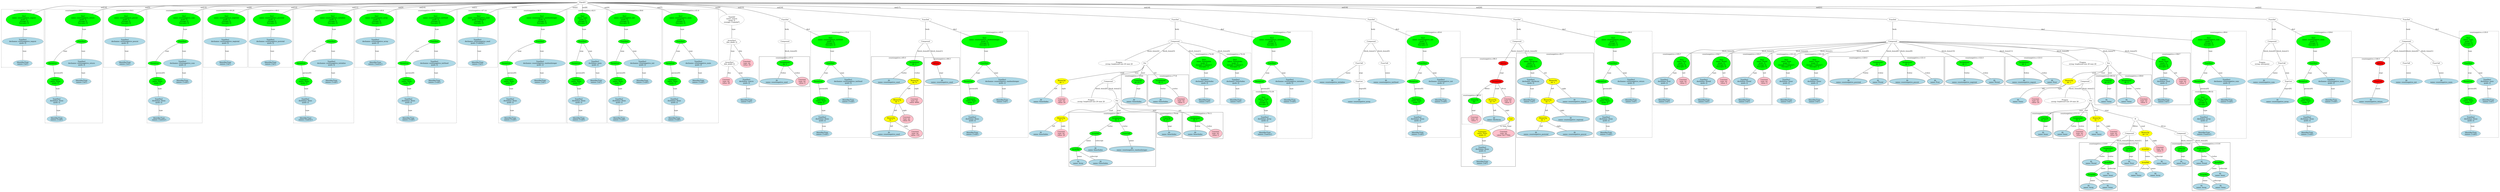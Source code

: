 strict graph "" {
	graph [bb="0,0,17471,1658.7"];
	node [label="\N"];
	subgraph cluster171 {
		graph [bb="9796,469.17,10175,1392.4",
			label="countnegative.c:83:6",
			lheight=0.21,
			lp="9985.5,1380.9",
			lwidth=1.58,
			style=dashed
		];
		176	[fillcolor=lightblue,
			height=0.74639,
			label="IdentifierType
names: ['void']",
			pos="9879,504.04",
			style="filled,dashed",
			width=1.9053];
		175	[fillcolor=lightblue,
			height=1.041,
			label="TypeDecl
declname: None
quals: []",
			pos="9879,630",
			style="filled,dashed",
			width=2.082];
		175 -- 176	[label=type,
			lp="9891,567.02",
			pos="9879,592.48 9879,572.77 9879,548.9 9879,531.09"];
		174	[fillcolor=green,
			height=1.041,
			label="Typename
name: None
quals: []",
			pos="9867,787.56",
			style="filled,dashed",
			width=1.6303];
		174 -- 175	[label=type,
			lp="9886,703.37",
			pos="9869.8,750.09 9871.7,725.21 9874.3,692.39 9876.2,667.51"];
		173	[fillcolor=green,
			height=0.5,
			label=ParamList,
			pos="9851,955.72",
			style="filled,dashed",
			width=1.3179];
		173 -- 174	[label="params[0]",
			lp="9886,892.75",
			pos="9852.7,937.57 9855.2,911.2 9860.1,860.1 9863.5,825.17"];
		172	[fillcolor=green,
			height=0.5,
			label=FuncDecl,
			pos="9914,1113.3",
			style="filled,dashed",
			width=1.2457];
		172 -- 173	[label=args,
			lp="9894.5,1029.1",
			pos="9907.1,1095.3 9895,1065.4 9870,1003.6 9857.9,973.65"];
		177	[fillcolor=lightblue,
			height=1.041,
			label="TypeDecl
declname: countnegative_init
quals: []",
			pos="10042,955.72",
			style="filled,dashed",
			width=3.4766];
		172 -- 177	[label=type,
			lp="9998,1029.1",
			pos="9927.5,1095.9 9947.5,1071.5 9985.9,1024.9 10013,992.4"];
		178	[fillcolor=lightblue,
			height=0.74639,
			label="IdentifierType
names: ['void']",
			pos="10042,787.56",
			style="filled,dashed",
			width=1.9053];
		177 -- 178	[label=type,
			lp="10054,892.75",
			pos="10042,917.85 10042,886.48 10042,842.24 10042,814.5"];
		171	[fillcolor=green,
			height=1.6303,
			label="Decl
name: countnegative_init
quals: []
storage: []
funcspec: []",
			pos="9914,1302.7",
			style="filled,dashed",
			width=3.0445];
		171 -- 172	[label=type,
			lp="9926,1218.5",
			pos="9914,1243.9 9914,1205.2 9914,1156.8 9914,1131.5"];
	}
	subgraph cluster105 {
		graph [bb="6665,469.17,7131,1392.4",
			label="countnegative.c:63:5",
			lheight=0.21,
			lp="6898,1380.9",
			lwidth=1.58,
			style=dashed
		];
		110	[fillcolor=lightblue,
			height=0.74639,
			label="IdentifierType
names: ['void']",
			pos="6748,504.04",
			style="filled,dashed",
			width=1.9053];
		109	[fillcolor=lightblue,
			height=1.041,
			label="TypeDecl
declname: None
quals: []",
			pos="6748,630",
			style="filled,dashed",
			width=2.082];
		109 -- 110	[label=type,
			lp="6760,567.02",
			pos="6748,592.48 6748,572.77 6748,548.9 6748,531.09"];
		108	[fillcolor=green,
			height=1.041,
			label="Typename
name: None
quals: []",
			pos="6736,787.56",
			style="filled,dashed",
			width=1.6303];
		108 -- 109	[label=type,
			lp="6755,703.37",
			pos="6738.8,750.09 6740.7,725.21 6743.3,692.39 6745.2,667.51"];
		107	[fillcolor=green,
			height=0.5,
			label=ParamList,
			pos="6720,955.72",
			style="filled,dashed",
			width=1.3179];
		107 -- 108	[label="params[0]",
			lp="6755,892.75",
			pos="6721.7,937.57 6724.2,911.2 6729.1,860.1 6732.5,825.17"];
		106	[fillcolor=green,
			height=0.5,
			label=FuncDecl,
			pos="6826,1113.3",
			style="filled,dashed",
			width=1.2457];
		106 -- 107	[label=args,
			lp="6784.5,1029.1",
			pos="6814.7,1095.6 6794.3,1065.7 6751.6,1003.1 6731.3,973.25"];
		111	[fillcolor=lightblue,
			height=1.041,
			label="TypeDecl
declname: countnegative_randomInteger
quals: []",
			pos="6954,955.72",
			style="filled,dashed",
			width=4.6944];
		106 -- 111	[label=type,
			lp="6910,1029.1",
			pos="6839.5,1095.9 6859.5,1071.6 6897.6,1025.2 6924.4,992.71"];
		112	[fillcolor=lightblue,
			height=0.74639,
			label="IdentifierType
names: ['int']",
			pos="6954,787.56",
			style="filled,dashed",
			width=1.8463];
		111 -- 112	[label=type,
			lp="6966,892.75",
			pos="6954,917.85 6954,886.48 6954,842.24 6954,814.5"];
		105	[fillcolor=green,
			height=1.6303,
			label="Decl
name: countnegative_randomInteger
quals: []
storage: []
funcspec: []",
			pos="6826,1302.7",
			style="filled,dashed",
			width=4.2623];
		105 -- 106	[label=type,
			lp="6838,1218.5",
			pos="6826,1243.9 6826,1205.2 6826,1156.8 6826,1131.5"];
	}
	subgraph cluster162 {
		graph [bb="7938,217.48,8544,687.87",
			label="countnegative.c:80:7",
			lheight=0.21,
			lp="8241,676.37",
			lwidth=1.58
		];
		165	[fillcolor=lightblue,
			height=0.74639,
			label="ID
name: Array",
			pos="8006,252.35",
			style=filled,
			width=1.6696];
		164	[fillcolor=green,
			height=0.5,
			label=ArrayRef,
			pos="7990,367.7",
			style=filled,
			width=1.2277];
		164 -- 165	[label=name,
			lp="8015.5,304.72",
			pos="7992.4,349.48 7995.1,330.9 7999.3,301.09 8002.3,279.59"];
		166	[fillcolor=lightblue,
			height=0.74639,
			label="ID
name: OuterIndex",
			pos="8166,252.35",
			style=filled,
			width=2.2785];
		164 -- 166	[label=subscript,
			lp="8118.5,304.72",
			pos="8011.3,351.75 8020.9,345.06 8032.4,337.14 8043,330.22 8071.3,311.64 8103.8,291.36 8128.3,276.3"];
		163	[fillcolor=green,
			height=0.5,
			label=ArrayRef,
			pos="8041,504.04",
			style=filled,
			width=1.2277];
		163 -- 164	[label=name,
			lp="8036.5,441.07",
			pos="8034.5,486.03 8024.7,460.19 8006.2,411.33 7996.4,385.57"];
		167	[fillcolor=lightblue,
			height=0.74639,
			label="ID
name: InnerIndex",
			pos="8132,367.7",
			style=filled,
			width=2.2195];
		163 -- 167	[label=subscript,
			lp="8111.5,441.07",
			pos="8052.2,486.57 8067.8,463.45 8096.5,421.16 8114.8,394.03"];
		162	[fillcolor=green,
			height=0.74639,
			label="Assignment
op: =",
			pos="8041,630",
			style=filled,
			width=1.6106];
		162 -- 163	[label=lvalue,
			lp="8058,567.02",
			pos="8041,603.01 8041,578.73 8041,543.18 8041,522.24"];
		168	[fillcolor=green,
			height=0.5,
			label=FuncCall,
			pos="8214,504.04",
			style=filled,
			width=1.1916];
		162 -- 168	[label=rvalue,
			lp="8155,567.02",
			pos="8071.5,607.12 8106.5,582.1 8162.7,541.8 8193,520.08"];
		169	[fillcolor=lightblue,
			height=0.74639,
			label="ID
name: countnegative_randomInteger",
			pos="8383,367.7",
			style=filled,
			width=4.2623];
		168 -- 169	[label=name,
			lp="8314.5,441.07",
			pos="8233.1,487.89 8261.7,465.11 8316.3,421.76 8351.1,394.09"];
	}
	subgraph cluster290 {
		graph [bb="14520,8,14794,425.57",
			label="countnegative.c:116:9",
			lheight=0.21,
			lp="14657,414.07",
			lwidth=1.68
		];
		291	[fillcolor=lightblue,
			height=0.74639,
			label="ID
name: Ntotal",
			pos="14603,252.35",
			style=filled,
			width=1.7285];
		290	[fillcolor=green,
			height=0.74639,
			label="Assignment
op: +=",
			pos="14727,367.7",
			style=filled,
			width=1.6106];
		290 -- 291	[label=lvalue,
			lp="14682,304.72",
			pos="14702,343.49 14680,324.06 14650,296.45 14629,276.92"];
		292	[fillcolor=green,
			height=0.5,
			label=ArrayRef,
			pos="14727,252.35",
			style=filled,
			width=1.2277];
		290 -- 292	[label=rvalue,
			lp="14744,304.72",
			pos="14727,340.69 14727,319.12 14727,289.08 14727,270.44"];
		293	[fillcolor=green,
			height=0.5,
			label=ArrayRef,
			pos="14606,147.61",
			style=filled,
			width=1.2277];
		292 -- 293	[label=name,
			lp="14690,199.98",
			pos="14709,235.75 14686,216.32 14647,183.36 14624,164.02"];
		296	[fillcolor=lightblue,
			height=0.74639,
			label="ID
name: Inner",
			pos="14727,147.61",
			style=filled,
			width=1.6303];
		292 -- 296	[label=subscript,
			lp="14752,199.98",
			pos="14727,233.92 14727,217.66 14727,193.19 14727,174.62"];
		294	[fillcolor=lightblue,
			height=0.74639,
			label="ID
name: Array",
			pos="14588,42.87",
			style=filled,
			width=1.6696];
		293 -- 294	[label=name,
			lp="14614,95.24",
			pos="14603,129.64 14600,113.34 14596,88.491 14593,69.725"];
		295	[fillcolor=lightblue,
			height=0.74639,
			label="ID
name: Outer",
			pos="14726,42.87",
			style=filled,
			width=1.6696];
		293 -- 295	[label=subscript,
			lp="14698,95.24",
			pos="14624,131.01 14644,114.05 14676,86.784 14699,67.266"];
	}
	subgraph cluster160 {
		graph [bb="7754,469.17,7930,687.87",
			label="countnegative.c:79:44",
			lheight=0.21,
			lp="7842,676.37",
			lwidth=1.68
		];
		161	[fillcolor=lightblue,
			height=0.74639,
			label="ID
name: InnerIndex",
			pos="7842,504.04",
			style=filled,
			width=2.2195];
		160	[fillcolor=green,
			height=0.74639,
			label="UnaryOp
op: p++",
			pos="7825,630",
			style=filled,
			width=1.316];
		160 -- 161	[label=expr,
			lp="7847.5,567.02",
			pos="7828.6,603.01 7831.5,581.86 7835.5,552.14 7838.4,530.99"];
	}
	subgraph cluster101 {
		graph [bb="5253,910.25,5607,1171.2",
			label="countnegative.c:57:3",
			lheight=0.21,
			lp="5430,1159.7",
			lwidth=1.58
		];
		102	[fillcolor=lightblue,
			height=0.74639,
			label="ID
name: countnegative_seed",
			pos="5375,955.72",
			style=filled,
			width=3.1623];
		101	[fillcolor=green,
			height=0.74639,
			label="Assignment
op: =",
			pos="5433,1113.3",
			style=filled,
			width=1.6106];
		101 -- 102	[label=lvalue,
			lp="5421,1029.1",
			pos="5423.4,1086.6 5412.7,1057.9 5395.4,1011.6 5384.7,982.71"];
		103	[fillcolor=pink,
			height=1.041,
			label="Constant
type: int
value: 0",
			pos="5553,955.72",
			style=filled,
			width=1.2767];
		101 -- 103	[label=rvalue,
			lp="5518,1029.1",
			pos="5452,1087.6 5472.8,1060.6 5506.3,1017.3 5528.9,987.97"];
	}
	subgraph cluster287 {
		graph [bb="15461,217.48,15598,425.57",
			label="countnegative.c:114:9",
			lheight=0.21,
			lp="15530,414.07",
			lwidth=1.68
		];
		288	[fillcolor=lightblue,
			height=0.74639,
			label="ID
name: Pcnt",
			pos="15524,252.35",
			style=filled,
			width=1.5321];
		287	[fillcolor=green,
			height=0.74639,
			label="UnaryOp
op: p++",
			pos="15520,367.7",
			style=filled,
			width=1.316];
		287 -- 288	[label=expr,
			lp="15536,304.72",
			pos="15521,340.69 15522,322.26 15522,297.64 15523,279.23"];
	}
	subgraph cluster154 {
		graph [bb="7460,458.57,7746,687.87",
			label="countnegative.c:79:11",
			lheight=0.21,
			lp="7603,676.37",
			lwidth=1.68
		];
		155	[fillcolor=lightblue,
			height=0.74639,
			label="ID
name: InnerIndex",
			pos="7548,504.04",
			style=filled,
			width=2.2195];
		154	[fillcolor=green,
			height=0.74639,
			label="Assignment
op: =",
			pos="7680,630",
			style=filled,
			width=1.6106];
		154 -- 155	[label=lvalue,
			lp="7639,567.02",
			pos="7655.2,605.68 7632,583.94 7597.6,551.63 7574.1,529.53"];
		156	[fillcolor=pink,
			height=1.041,
			label="Constant
type: int
value: 0",
			pos="7692,504.04",
			style=filled,
			width=1.2767];
		154 -- 156	[label=rvalue,
			lp="7704,567.02",
			pos="7682.5,603.01 7684.2,585.26 7686.5,561.49 7688.4,541.81"];
	}
	subgraph cluster149 {
		graph [bb="8096,752.69,8276,1013.6",
			label="countnegative.c:77:42",
			lheight=0.21,
			lp="8186,1002.1",
			lwidth=1.68
		];
		150	[fillcolor=lightblue,
			height=0.74639,
			label="ID
name: OuterIndex",
			pos="8186,787.56",
			style=filled,
			width=2.2785];
		149	[fillcolor=green,
			height=0.74639,
			label="UnaryOp
op: p++",
			pos="8168,955.72",
			style=filled,
			width=1.316];
		149 -- 150	[label=expr,
			lp="8188.5,892.75",
			pos="8170.8,928.76 8174.2,897.63 8179.8,845.78 8183.2,814.61"];
	}
	subgraph cluster92 {
		graph [bb="5615,469.17,6031,1392.4",
			label="countnegative.c:55:6",
			lheight=0.21,
			lp="5823,1380.9",
			lwidth=1.58,
			style=dashed
		];
		97	[fillcolor=lightblue,
			height=0.74639,
			label="IdentifierType
names: ['void']",
			pos="5698,504.04",
			style="filled,dashed",
			width=1.9053];
		96	[fillcolor=lightblue,
			height=1.041,
			label="TypeDecl
declname: None
quals: []",
			pos="5698,630",
			style="filled,dashed",
			width=2.082];
		96 -- 97	[label=type,
			lp="5710,567.02",
			pos="5698,592.48 5698,572.77 5698,548.9 5698,531.09"];
		95	[fillcolor=green,
			height=1.041,
			label="Typename
name: None
quals: []",
			pos="5686,787.56",
			style="filled,dashed",
			width=1.6303];
		95 -- 96	[label=type,
			lp="5705,703.37",
			pos="5688.8,750.09 5690.7,725.21 5693.3,692.39 5695.2,667.51"];
		94	[fillcolor=green,
			height=0.5,
			label=ParamList,
			pos="5670,955.72",
			style="filled,dashed",
			width=1.3179];
		94 -- 95	[label="params[0]",
			lp="5705,892.75",
			pos="5671.7,937.57 5674.2,911.2 5679.1,860.1 5682.5,825.17"];
		93	[fillcolor=green,
			height=0.5,
			label=FuncDecl,
			pos="5751,1113.3",
			style="filled,dashed",
			width=1.2457];
		93 -- 94	[label=args,
			lp="5722.5,1029.1",
			pos="5742.2,1095.3 5726.6,1065.4 5694.4,1003.6 5678.8,973.65"];
		98	[fillcolor=lightblue,
			height=1.041,
			label="TypeDecl
declname: countnegative_initSeed
quals: []",
			pos="5879,955.72",
			style="filled,dashed",
			width=3.9873];
		93 -- 98	[label=type,
			lp="5835,1029.1",
			pos="5764.5,1095.9 5784.5,1071.6 5822.6,1025.2 5849.4,992.71"];
		99	[fillcolor=lightblue,
			height=0.74639,
			label="IdentifierType
names: ['void']",
			pos="5879,787.56",
			style="filled,dashed",
			width=1.9053];
		98 -- 99	[label=type,
			lp="5891,892.75",
			pos="5879,917.85 5879,886.48 5879,842.24 5879,814.5"];
		92	[fillcolor=green,
			height=1.6303,
			label="Decl
name: countnegative_initSeed
quals: []
storage: []
funcspec: []",
			pos="5751,1302.7",
			style="filled,dashed",
			width=3.5552];
		92 -- 93	[label=type,
			lp="5763,1218.5",
			pos="5751,1243.9 5751,1205.2 5751,1156.8 5751,1131.5"];
	}
	subgraph cluster206 {
		graph [bb="10722,217.48,11109,1162.3",
			label="countnegative.c:96:3",
			lheight=0.21,
			lp="10916,1150.8",
			lwidth=1.58
		];
		subgraph cluster216 {
			graph [bb="10730,584.52,10867,845.43",
				label="countnegative.c:96:51",
				lheight=0.21,
				lp="10798,833.93",
				lwidth=1.68,
				style=dashed
			];
			217	[fillcolor=pink,
				height=1.041,
				label="Constant
type: int
value: 1",
				pos="10811,630",
				style=filled,
				width=1.2767];
			216	[fillcolor=green,
				height=0.74639,
				label="UnaryOp
op: -",
				pos="10811,787.56",
				style=filled,
				width=1.316];
			216 -- 217	[label=expr,
				lp="10808,703.37",
				pos="10803,760.85 10798,742.75 10793,717.91 10796,695.87 10797,686.33 10799,676.16 10801,666.77"];
		}
		209	[fillcolor=lightblue,
			height=0.74639,
			label="ID
name: checksum",
			pos="10952,630",
			style=filled,
			width=2.141];
		208	[fillcolor=yellow,
			height=0.74639,
			label="BinaryOp
op: ==",
			pos="10934,787.56",
			style=filled,
			width=1.3749];
		208 -- 209	[label=left,
			lp="10954,703.37",
			pos="10937,760.52 10940,731.72 10946,685.59 10949,656.86"];
		210	[fillcolor=yellow,
			height=0.5,
			label=Cast,
			pos="11074,630",
			style=filled,
			width=0.75];
		208 -- 210	[label=right,
			lp="11044,703.37",
			pos="10957,763.52 10967,752.84 10980,740.06 10992,728.87 11012,710.09 11020,708.75 11038,687.87 11049,675.21 11059,659.1 11065,647.26"];
		211	[fillcolor=yellow,
			height=1.041,
			label="Typename
name: None
quals: []",
			pos="10873,504.04",
			style=filled,
			width=1.6303];
		210 -- 211	[label=to_type,
			lp="11022,567.02",
			pos="11065,612.86 11058,603.31 11049,591.71 11038,584.52 11024,575.41 11017,580.68 11002,574.52 10973,562.94 10967,556.32 10940,541.52 \
10933,537.5 10925,533.21 10917,529.04"];
		214	[fillcolor=pink,
			height=1.041,
			label="Constant
type: int
value: 0x1778de",
			pos="11025,504.04",
			style=filled,
			width=2.1017];
		210 -- 214	[label=expr,
			lp="11066,567.02",
			pos="11067,612.28 11060,594.11 11049,564.52 11039,541.02"];
		212	[fillcolor=lightblue,
			height=1.041,
			label="TypeDecl
declname: None
quals: []",
			pos="10873,367.7",
			style=filled,
			width=2.082];
		211 -- 212	[label=type,
			lp="10885,441.07",
			pos="10873,466.33 10873,447.38 10873,424.31 10873,405.36"];
		213	[fillcolor=lightblue,
			height=0.74639,
			label="IdentifierType
names: ['int']",
			pos="10873,252.35",
			style="filled,dashed",
			width=1.8463];
		212 -- 213	[label=type,
			lp="10885,304.72",
			pos="10873,330.21 10873,313.64 10873,294.43 10873,279.35"];
		207	[fillcolor=red,
			height=0.5,
			label=TernaryOp,
			pos="10857,955.72",
			style=filled,
			width=1.3721];
		207 -- 216	[label=iffalse,
			lp="10858,892.75",
			pos="10852,937.57 10844,908.3 10828,848.56 10818,814.27"];
		207 -- 208	[label=cond,
			lp="10902,892.75",
			pos="10865,937.88 10878,908.59 10906,848.13 10922,813.8"];
		215	[fillcolor=pink,
			height=1.041,
			label="Constant
type: int
value: 0",
			pos="11047,787.56",
			style=filled,
			width=1.2767];
		207 -- 215	[label=iftrue,
			lp="10998,892.75",
			pos="10889,941.9 10918,928.9 10962,906.54 10992,877.25 11008,861.76 11021,840.68 11031,822.96"];
		206	[fillcolor=red,
			height=0.5,
			label=Return,
			pos="10787,1113.3",
			style=filled,
			width=0.95686];
		206 -- 207	[label=expr,
			lp="10840,1029.1",
			pos="10794,1095.6 10808,1065.9 10836,1003.8 10849,973.72"];
	}
	subgraph cluster280 {
		graph [bb="15179,8,15453,425.57",
			label="countnegative.c:113:9",
			lheight=0.21,
			lp="15316,414.07",
			lwidth=1.68
		];
		281	[fillcolor=lightblue,
			height=0.74639,
			label="ID
name: Ptotal",
			pos="15250,252.35",
			style=filled,
			width=1.6892];
		280	[fillcolor=green,
			height=0.74639,
			label="Assignment
op: +=",
			pos="15250,367.7",
			style=filled,
			width=1.6106];
		280 -- 281	[label=lvalue,
			lp="15267,304.72",
			pos="15250,340.69 15250,322.26 15250,297.64 15250,279.23"];
		282	[fillcolor=green,
			height=0.5,
			label=ArrayRef,
			pos="15373,252.35",
			style=filled,
			width=1.2277];
		280 -- 282	[label=rvalue,
			lp="15340,304.72",
			pos="15275,343.49 15299,321.34 15335,288.56 15356,269.24"];
		283	[fillcolor=green,
			height=0.5,
			label=ArrayRef,
			pos="15261,147.61",
			style=filled,
			width=1.2277];
		282 -- 283	[label=name,
			lp="15340,199.98",
			pos="15356,235.3 15334,216 15299,183.8 15278,164.55"];
		286	[fillcolor=lightblue,
			height=0.74639,
			label="ID
name: Inner",
			pos="15382,147.61",
			style=filled,
			width=1.6303];
		282 -- 286	[label=subscript,
			lp="15404,199.98",
			pos="15375,233.92 15376,217.66 15378,193.19 15380,174.62"];
		284	[fillcolor=lightblue,
			height=0.74639,
			label="ID
name: Array",
			pos="15247,42.87",
			style=filled,
			width=1.6696];
		283 -- 284	[label=name,
			lp="15270,95.24",
			pos="15259,129.18 15256,112.92 15253,88.452 15251,69.883"];
		285	[fillcolor=lightblue,
			height=0.74639,
			label="ID
name: Outer",
			pos="15385,42.87",
			style=filled,
			width=1.6696];
		283 -- 285	[label=subscript,
			lp="15356,95.24",
			pos="15280,131.23 15300,114.21 15333,86.605 15357,66.983"];
	}
	subgraph cluster269 {
		graph [bb="14449,469.17,14592,687.87",
			label="countnegative.c:111:34",
			lheight=0.21,
			lp="14520,676.37",
			lwidth=1.76
		];
		270	[fillcolor=lightblue,
			height=0.74639,
			label="ID
name: Inner",
			pos="14524,504.04",
			style=filled,
			width=1.6303];
		269	[fillcolor=green,
			height=0.74639,
			label="UnaryOp
op: p++",
			pos="14533,630",
			style=filled,
			width=1.316];
		269 -- 270	[label=expr,
			lp="14542,567.02",
			pos="14531,603.01 14530,581.86 14527,552.14 14526,530.99"];
	}
	subgraph cluster143 {
		graph [bb="7798,742.08,8088,1013.6",
			label="countnegative.c:77:9",
			lheight=0.21,
			lp="7943,1002.1",
			lwidth=1.58
		];
		144	[fillcolor=lightblue,
			height=0.74639,
			label="ID
name: OuterIndex",
			pos="7888,787.56",
			style=filled,
			width=2.2785];
		143	[fillcolor=green,
			height=0.74639,
			label="Assignment
op: =",
			pos="8022,955.72",
			style=filled,
			width=1.6106];
		143 -- 144	[label=lvalue,
			lp="7992,892.75",
			pos="8002.2,930.21 7977,898.97 7933.7,845.26 7908.3,813.72"];
		145	[fillcolor=pink,
			height=1.041,
			label="Constant
type: int
value: 0",
			pos="8034,787.56",
			style=filled,
			width=1.2767];
		143 -- 145	[label=rvalue,
			lp="8044,892.75",
			pos="8023.9,928.76 8025.9,900.92 8029.1,856.5 8031.4,825.13"];
	}
	subgraph cluster88 {
		graph [bb="4705,1078.4,4997,1581.7",
			label="countnegative.c:50:27",
			lheight=0.21,
			lp="4851,1570.2",
			lwidth=1.68,
			style=dashed
		];
		90	[fillcolor=lightblue,
			height=0.74639,
			label="IdentifierType
names: ['int']",
			pos="4851,1113.3",
			style="filled,dashed",
			width=1.8463];
		89	[fillcolor=lightblue,
			height=1.041,
			label="TypeDecl
declname: countnegative_negcnt
quals: []",
			pos="4851,1302.7",
			style="filled,dashed",
			width=3.8302];
		89 -- 90	[label=type,
			lp="4863,1218.5",
			pos="4851,1265.1 4851,1228.3 4851,1172.6 4851,1140.2"];
		88	[fillcolor=green,
			height=1.6303,
			label="Decl
name: countnegative_negcnt
quals: []
storage: []
funcspec: []",
			pos="4843,1492",
			style="filled,dashed",
			width=3.398];
		88 -- 89	[label=type,
			lp="4859,1407.9",
			pos="4845.5,1433.3 4846.8,1403 4848.3,1366.7 4849.4,1340.3"];
	}
	subgraph cluster263 {
		graph [bb="14197,458.57,14441,687.87",
			label="countnegative.c:111:11",
			lheight=0.21,
			lp="14319,676.37",
			lwidth=1.76
		];
		264	[fillcolor=lightblue,
			height=0.74639,
			label="ID
name: Inner",
			pos="14264,504.04",
			style=filled,
			width=1.6303];
		263	[fillcolor=green,
			height=0.74639,
			label="Assignment
op: =",
			pos="14375,630",
			style=filled,
			width=1.6106];
		263 -- 264	[label=lvalue,
			lp="14344,567.02",
			pos="14353,604.8 14334,582.96 14305,551 14286,529.18"];
		265	[fillcolor=pink,
			height=1.041,
			label="Constant
type: int
value: 0",
			pos="14387,504.04",
			style=filled,
			width=1.2767];
		263 -- 265	[label=rvalue,
			lp="14399,567.02",
			pos="14378,603.01 14379,585.26 14382,561.49 14383,541.81"];
	}
	subgraph cluster138 {
		graph [bb="8504,752.69,8712,1203",
			label="countnegative.c:74:28",
			lheight=0.21,
			lp="8608,1191.5",
			lwidth=1.68,
			style=dashed
		];
		140	[fillcolor=lightblue,
			height=0.74639,
			label="IdentifierType
names: ['int']",
			pos="8608,787.56",
			style="filled,dashed",
			width=1.8463];
		139	[fillcolor=lightblue,
			height=1.041,
			label="TypeDecl
declname: InnerIndex
quals: []",
			pos="8608,955.72",
			style="filled,dashed",
			width=2.6713];
		139 -- 140	[label=type,
			lp="8620,892.75",
			pos="8608,917.85 8608,886.48 8608,842.24 8608,814.5"];
		138	[fillcolor=green,
			height=1.6303,
			label="Decl
name: InnerIndex
quals: []
storage: ['register']
funcspec: []",
			pos="8601,1113.3",
			style="filled,dashed",
			width=2.2981];
		138 -- 139	[label=type,
			lp="8617,1029.1",
			pos="8603.6,1054.4 8604.5,1034 8605.5,1011.6 8606.3,993.48"];
	}
	subgraph cluster41 {
		graph [bb="1721,595.13,2120,1581.7",
			label="countnegative.c:39:5",
			lheight=0.21,
			lp="1920.5,1570.2",
			lwidth=1.58,
			style=dashed
		];
		46	[fillcolor=lightblue,
			height=0.74639,
			label="IdentifierType
names: ['void']",
			pos="1804,630",
			style="filled,dashed",
			width=1.9053];
		45	[fillcolor=lightblue,
			height=1.041,
			label="TypeDecl
declname: None
quals: []",
			pos="1804,787.56",
			style="filled,dashed",
			width=2.082];
		45 -- 46	[label=type,
			lp="1816,703.37",
			pos="1804,749.69 1804,721.12 1804,682.25 1804,656.9"];
		44	[fillcolor=green,
			height=1.041,
			label="Typename
name: None
quals: []",
			pos="1796,955.72",
			style="filled,dashed",
			width=1.6303];
		44 -- 45	[label=type,
			lp="1812,892.75",
			pos="1797.8,918.26 1799.1,890.65 1800.9,852.88 1802.2,825.22"];
		43	[fillcolor=green,
			height=0.5,
			label=ParamList,
			pos="1776,1113.3",
			style="filled,dashed",
			width=1.3179];
		43 -- 44	[label="params[0]",
			lp="1816,1029.1",
			pos="1778.2,1095 1781.4,1070.6 1787.2,1025.3 1791.3,993.18"];
		42	[fillcolor=green,
			height=0.5,
			label=FuncDecl,
			pos="1977,1302.7",
			style="filled,dashed",
			width=1.2457];
		42 -- 43	[label=args,
			lp="1869.5,1218.5",
			pos="1950.8,1287.9 1920,1271 1868.7,1239.7 1833,1203 1811.7,1181 1793.9,1150 1784.2,1131"];
		47	[fillcolor=lightblue,
			height=1.041,
			label="TypeDecl
declname: countnegative_return
quals: []",
			pos="1977,1113.3",
			style="filled,dashed",
			width=3.7516];
		42 -- 47	[label=type,
			lp="1989,1218.5",
			pos="1977,1284.4 1977,1254.2 1977,1191.3 1977,1151.1"];
		48	[fillcolor=lightblue,
			height=0.74639,
			label="IdentifierType
names: ['int']",
			pos="1977,955.72",
			style="filled,dashed",
			width=1.8463];
		47 -- 48	[label=type,
			lp="1989,1029.1",
			pos="1977,1075.4 1977,1046.8 1977,1008 1977,982.63"];
		41	[fillcolor=green,
			height=1.6303,
			label="Decl
name: countnegative_return
quals: []
storage: []
funcspec: []",
			pos="1985,1492",
			style="filled,dashed",
			width=3.3195];
		41 -- 42	[label=type,
			lp="1994,1407.9",
			pos="1982.5,1433.3 1980.9,1394.6 1978.8,1346.2 1977.7,1320.9"];
	}
	subgraph cluster85 {
		graph [bb="4407,1078.4,4697,1581.7",
			label="countnegative.c:50:5",
			lheight=0.21,
			lp="4552,1570.2",
			lwidth=1.58,
			style=dashed
		];
		87	[fillcolor=lightblue,
			height=0.74639,
			label="IdentifierType
names: ['int']",
			pos="4552,1113.3",
			style="filled,dashed",
			width=1.8463];
		86	[fillcolor=lightblue,
			height=1.041,
			label="TypeDecl
declname: countnegative_poscnt
quals: []",
			pos="4552,1302.7",
			style="filled,dashed",
			width=3.8105];
		86 -- 87	[label=type,
			lp="4564,1218.5",
			pos="4552,1265.1 4552,1228.3 4552,1172.6 4552,1140.2"];
		85	[fillcolor=green,
			height=1.6303,
			label="Decl
name: countnegative_poscnt
quals: []
storage: []
funcspec: []",
			pos="4544,1492",
			style="filled,dashed",
			width=3.3784];
		85 -- 86	[label=type,
			lp="4560,1407.9",
			pos="4546.5,1433.3 4547.8,1403 4549.3,1366.7 4550.4,1340.3"];
	}
	subgraph cluster49 {
		graph [bb="2128,595.13,2514,1581.7",
			label="countnegative.c:40:6",
			lheight=0.21,
			lp="2321,1570.2",
			lwidth=1.58,
			style=dashed
		];
		54	[fillcolor=lightblue,
			height=0.74639,
			label="IdentifierType
names: ['matrix']",
			pos="2213,630",
			style="filled,dashed",
			width=2.141];
		53	[fillcolor=lightblue,
			height=1.041,
			label="TypeDecl
declname: None
quals: []",
			pos="2212,787.56",
			style="filled,dashed",
			width=2.082];
		53 -- 54	[label=type,
			lp="2225,703.37",
			pos="2212.2,749.69 2212.4,721.12 2212.7,682.25 2212.8,656.9"];
		52	[fillcolor=green,
			height=1.041,
			label="Typename
name: None
quals: []",
			pos="2203,955.72",
			style="filled,dashed",
			width=1.6303];
		52 -- 53	[label=type,
			lp="2219,892.75",
			pos="2205,918.26 2206.5,890.65 2208.5,852.88 2210,825.22"];
		51	[fillcolor=green,
			height=0.5,
			label=ParamList,
			pos="2183,1113.3",
			style="filled,dashed",
			width=1.3179];
		51 -- 52	[label="params[0]",
			lp="2223,1029.1",
			pos="2185.2,1095 2188.4,1070.6 2194.2,1025.3 2198.3,993.18"];
		50	[fillcolor=green,
			height=0.5,
			label=FuncDecl,
			pos="2377,1302.7",
			style="filled,dashed",
			width=1.2457];
		50 -- 51	[label=args,
			lp="2274.5,1218.5",
			pos="2351.9,1287.8 2322.4,1270.6 2273.2,1239.2 2239,1203 2218.2,1181 2200.9,1150.2 2191.2,1131.3"];
		55	[fillcolor=lightblue,
			height=1.041,
			label="TypeDecl
declname: countnegative_sum
quals: []",
			pos="2377,1113.3",
			style="filled,dashed",
			width=3.5748];
		50 -- 55	[label=type,
			lp="2389,1218.5",
			pos="2377,1284.4 2377,1254.2 2377,1191.3 2377,1151.1"];
		56	[fillcolor=lightblue,
			height=0.74639,
			label="IdentifierType
names: ['void']",
			pos="2377,955.72",
			style="filled,dashed",
			width=1.9053];
		55 -- 56	[label=type,
			lp="2389,1029.1",
			pos="2377,1075.4 2377,1046.8 2377,1008 2377,982.63"];
		49	[fillcolor=green,
			height=1.6303,
			label="Decl
name: countnegative_sum
quals: []
storage: []
funcspec: []",
			pos="2385,1492",
			style="filled,dashed",
			width=3.1427];
		49 -- 50	[label=type,
			lp="2394,1407.9",
			pos="2382.5,1433.3 2380.9,1394.6 2378.8,1346.2 2377.7,1320.9"];
	}
	subgraph cluster258 {
		graph [bb="14961,752.69,15104,1013.6",
			label="countnegative.c:109:32",
			lheight=0.21,
			lp="15032,1002.1",
			lwidth=1.76
		];
		259	[fillcolor=lightblue,
			height=0.74639,
			label="ID
name: Outer",
			pos="15029,787.56",
			style=filled,
			width=1.6696];
		258	[fillcolor=green,
			height=0.74639,
			label="UnaryOp
op: p++",
			pos="15022,955.72",
			style=filled,
			width=1.316];
		258 -- 259	[label=expr,
			lp="15038,892.75",
			pos="15023,928.76 15024,897.63 15027,845.78 15028,814.61"];
	}
	subgraph cluster135 {
		graph [bb="8284,752.69,8496,1203",
			label="countnegative.c:74:16",
			lheight=0.21,
			lp="8390,1191.5",
			lwidth=1.68,
			style=dashed
		];
		137	[fillcolor=lightblue,
			height=0.74639,
			label="IdentifierType
names: ['int']",
			pos="8390,787.56",
			style="filled,dashed",
			width=1.8463];
		136	[fillcolor=lightblue,
			height=1.041,
			label="TypeDecl
declname: OuterIndex
quals: []",
			pos="8390,955.72",
			style="filled,dashed",
			width=2.7106];
		136 -- 137	[label=type,
			lp="8402,892.75",
			pos="8390,917.85 8390,886.48 8390,842.24 8390,814.5"];
		135	[fillcolor=green,
			height=1.6303,
			label="Decl
name: OuterIndex
quals: []
storage: ['register']
funcspec: []",
			pos="8382,1113.3",
			style="filled,dashed",
			width=2.2981];
		135 -- 136	[label=type,
			lp="8399,1029.1",
			pos="8385,1054.4 8386,1034 8387.2,1011.6 8388.1,993.48"];
	}
	subgraph cluster252 {
		graph [bb="14707,742.08,14953,1013.6",
			label="countnegative.c:109:9",
			lheight=0.21,
			lp="14830,1002.1",
			lwidth=1.68
		];
		253	[fillcolor=lightblue,
			height=0.74639,
			label="ID
name: Outer",
			pos="14775,787.56",
			style=filled,
			width=1.6696];
		252	[fillcolor=green,
			height=0.74639,
			label="Assignment
op: =",
			pos="14807,955.72",
			style=filled,
			width=1.6106];
		252 -- 253	[label=lvalue,
			lp="14813,892.75",
			pos="14802,928.76 14796,897.54 14786,845.47 14780,814.34"];
		254	[fillcolor=pink,
			height=1.041,
			label="Constant
type: int
value: 0",
			pos="14899,787.56",
			style=filled,
			width=1.2767];
		252 -- 254	[label=rvalue,
			lp="14862,892.75",
			pos="14821,929.49 14837,900.8 14863,853.84 14880,822.09"];
	}
	subgraph cluster82 {
		graph [bb="4095,1078.4,4399,1581.7",
			label="countnegative.c:49:29",
			lheight=0.21,
			lp="4247,1570.2",
			lwidth=1.68,
			style=dashed
		];
		84	[fillcolor=lightblue,
			height=0.74639,
			label="IdentifierType
names: ['int']",
			pos="4247,1113.3",
			style="filled,dashed",
			width=1.8463];
		83	[fillcolor=lightblue,
			height=1.041,
			label="TypeDecl
declname: countnegative_negtotal
quals: []",
			pos="4247,1302.7",
			style="filled,dashed",
			width=3.9873];
		83 -- 84	[label=type,
			lp="4259,1218.5",
			pos="4247,1265.1 4247,1228.3 4247,1172.6 4247,1140.2"];
		82	[fillcolor=green,
			height=1.6303,
			label="Decl
name: countnegative_negtotal
quals: []
storage: []
funcspec: []",
			pos="4247,1492",
			style="filled,dashed",
			width=3.5355];
		82 -- 83	[label=type,
			lp="4259,1407.9",
			pos="4247,1433.3 4247,1403 4247,1366.7 4247,1340.3"];
	}
	subgraph cluster187 {
		graph [bb="11117,469.17,11516,1392.4",
			label="countnegative.c:89:5",
			lheight=0.21,
			lp="11316,1380.9",
			lwidth=1.58,
			style=dashed
		];
		192	[fillcolor=lightblue,
			height=0.74639,
			label="IdentifierType
names: ['void']",
			pos="11200,504.04",
			style="filled,dashed",
			width=1.9053];
		191	[fillcolor=lightblue,
			height=1.041,
			label="TypeDecl
declname: None
quals: []",
			pos="11200,630",
			style="filled,dashed",
			width=2.082];
		191 -- 192	[label=type,
			lp="11212,567.02",
			pos="11200,592.48 11200,572.77 11200,548.9 11200,531.09"];
		190	[fillcolor=green,
			height=1.041,
			label="Typename
name: None
quals: []",
			pos="11192,787.56",
			style="filled,dashed",
			width=1.6303];
		190 -- 191	[label=type,
			lp="11209,703.37",
			pos="11194,750.09 11195,725.21 11197,692.39 11198,667.51"];
		189	[fillcolor=green,
			height=0.5,
			label=ParamList,
			pos="11172,955.72",
			style="filled,dashed",
			width=1.3179];
		189 -- 190	[label="params[0]",
			lp="11209,892.75",
			pos="11174,937.57 11177,911.2 11183,860.1 11188,825.17"];
		188	[fillcolor=green,
			height=0.5,
			label=FuncDecl,
			pos="11245,1113.3",
			style="filled,dashed",
			width=1.2457];
		188 -- 189	[label=args,
			lp="11220,1029.1",
			pos="11237,1095.3 11223,1065.4 11194,1003.6 11180,973.65"];
		193	[fillcolor=lightblue,
			height=1.041,
			label="TypeDecl
declname: countnegative_return
quals: []",
			pos="11373,955.72",
			style="filled,dashed",
			width=3.7516];
		188 -- 193	[label=type,
			lp="11329,1029.1",
			pos="11258,1095.9 11279,1071.5 11317,1024.9 11344,992.4"];
		194	[fillcolor=lightblue,
			height=0.74639,
			label="IdentifierType
names: ['int']",
			pos="11373,787.56",
			style="filled,dashed",
			width=1.8463];
		193 -- 194	[label=type,
			lp="11385,892.75",
			pos="11373,917.85 11373,886.48 11373,842.24 11373,814.5"];
		187	[fillcolor=green,
			height=1.6303,
			label="Decl
name: countnegative_return
quals: []
storage: []
funcspec: []",
			pos="11245,1302.7",
			style="filled,dashed",
			width=3.3195];
		187 -- 188	[label=type,
			lp="11257,1218.5",
			pos="11245,1243.9 11245,1205.2 11245,1156.8 11245,1131.5"];
	}
	subgraph cluster246 {
		graph [bb="12566,752.69,12838,1203",
			label="countnegative.c:106:7",
			lheight=0.21,
			lp="12702,1191.5",
			lwidth=1.68
		];
		248	[fillcolor=lightblue,
			height=0.74639,
			label="IdentifierType
names: ['int']",
			pos="12647,787.56",
			style="filled,dashed",
			width=1.8463];
		247	[fillcolor=lightblue,
			height=1.041,
			label="TypeDecl
declname: Ncnt
quals: []",
			pos="12647,955.72",
			style=filled,
			width=2.0231];
		247 -- 248	[label=type,
			lp="12659,892.75",
			pos="12647,917.85 12647,886.48 12647,842.24 12647,814.5"];
		246	[fillcolor=green,
			height=1.6303,
			label="Decl
name: Ncnt
quals: []
storage: []
funcspec: []",
			pos="12773,1113.3",
			style=filled,
			width=1.591];
		246 -- 247	[label=type,
			lp="12722,1029.1",
			pos="12737,1067.7 12717,1043.3 12693,1013.5 12675,990.92"];
		249	[fillcolor=pink,
			height=1.041,
			label="Constant
type: int
value: 0",
			pos="12784,955.72",
			style=filled,
			width=1.2767];
		246 -- 249	[label=init,
			lp="12790,1029.1",
			pos="12777,1054.4 12779,1034 12780,1011.6 12781,993.48"];
	}
	subgraph cluster196 {
		graph [bb="10183,469.17,10714,1203",
			label="countnegative.c:91:7",
			lheight=0.21,
			lp="10448,1191.5",
			lwidth=1.58
		];
		198	[fillcolor=lightblue,
			height=0.74639,
			label="IdentifierType
names: ['int']",
			pos="10260,787.56",
			style="filled,dashed",
			width=1.8463];
		197	[fillcolor=lightblue,
			height=1.041,
			label="TypeDecl
declname: checksum
quals: []",
			pos="10337,955.72",
			style=filled,
			width=2.5731];
		197 -- 198	[label=type,
			lp="10322,892.75",
			pos="10320,918.67 10306,887.17 10285,842.22 10272,814.25"];
		196	[fillcolor=green,
			height=1.6303,
			label="Decl
name: checksum
quals: []
storage: []
funcspec: []",
			pos="10524,1113.3",
			style=filled,
			width=2.141];
		196 -- 197	[label=type,
			lp="10443,1029.1",
			pos="10472,1069.4 10442,1044.2 10404,1012.9 10377,989.64"];
		199	[fillcolor=yellow,
			height=0.74639,
			label="BinaryOp
op: +",
			pos="10524,955.72",
			style=filled,
			width=1.3749];
		196 -- 199	[label=init,
			lp="10534,1029.1",
			pos="10524,1054.4 10524,1029.8 10524,1002.5 10524,982.97"];
		200	[fillcolor=yellow,
			height=0.74639,
			label="BinaryOp
op: +",
			pos="10394,787.56",
			style=filled,
			width=1.3749];
		199 -- 200	[label=left,
			lp="10482,892.75",
			pos="10501,931.82 10487,916.82 10468,896.49 10453,877.25 10437,856.57 10420,831.55 10409,813.36"];
		205	[fillcolor=lightblue,
			height=0.74639,
			label="ID
name: countnegative_negcnt",
			pos="10584,787.56",
			style=filled,
			width=3.398];
		199 -- 205	[label=right,
			lp="10562,892.75",
			pos="10533,929.12 10544,897.99 10563,845.73 10575,814.46"];
		201	[fillcolor=yellow,
			height=0.74639,
			label="BinaryOp
op: +",
			pos="10330,630",
			style=filled,
			width=1.3749];
		200 -- 201	[label=left,
			lp="10372,703.37",
			pos="10384,761.22 10372,732.29 10352,685.25 10340,656.33"];
		204	[fillcolor=lightblue,
			height=0.74639,
			label="ID
name: countnegative_negtotal",
			pos="10525,630",
			style=filled,
			width=3.5355];
		200 -- 204	[label=right,
			lp="10481,703.37",
			pos="10414,762.93 10438,734.29 10479,686.19 10503,656.66"];
		202	[fillcolor=lightblue,
			height=0.74639,
			label="ID
name: countnegative_postotal",
			pos="10318,504.04",
			style=filled,
			width=3.5159];
		201 -- 202	[label=left,
			lp="10334,567.02",
			pos="10327,603.01 10325,581.86 10323,552.14 10321,530.99"];
		203	[fillcolor=lightblue,
			height=0.74639,
			label="ID
name: countnegative_poscnt",
			pos="10584,504.04",
			style=filled,
			width=3.3784];
		201 -- 203	[label=right,
			lp="10449,567.02",
			pos="10356,607.09 10366,599.35 10378,590.98 10389,584.52 10430,561.05 10480,540.92 10519,526.79"];
	}
	subgraph cluster79 {
		graph [bb="3785,1078.4,4087,1581.7",
			label="countnegative.c:49:5",
			lheight=0.21,
			lp="3936,1570.2",
			lwidth=1.58,
			style=dashed
		];
		81	[fillcolor=lightblue,
			height=0.74639,
			label="IdentifierType
names: ['int']",
			pos="3936,1113.3",
			style="filled,dashed",
			width=1.8463];
		80	[fillcolor=lightblue,
			height=1.041,
			label="TypeDecl
declname: countnegative_postotal
quals: []",
			pos="3936,1302.7",
			style="filled,dashed",
			width=3.9677];
		80 -- 81	[label=type,
			lp="3948,1218.5",
			pos="3936,1265.1 3936,1228.3 3936,1172.6 3936,1140.2"];
		79	[fillcolor=green,
			height=1.6303,
			label="Decl
name: countnegative_postotal
quals: []
storage: []
funcspec: []",
			pos="3948,1492",
			style="filled,dashed",
			width=3.5159];
		79 -- 80	[label=type,
			lp="3956,1407.9",
			pos="3944.3,1433.3 3942.4,1403 3940,1366.7 3938.3,1340.3"];
	}
	subgraph cluster25 {
		graph [bb="906,595.13,1326,1581.7",
			label="countnegative.c:37:6",
			lheight=0.21,
			lp="1116,1570.2",
			lwidth=1.58,
			style=dashed
		];
		30	[fillcolor=lightblue,
			height=0.74639,
			label="IdentifierType
names: ['matrix']",
			pos="991,630",
			style="filled,dashed",
			width=2.141];
		29	[fillcolor=lightblue,
			height=1.041,
			label="TypeDecl
declname: None
quals: []",
			pos="990,787.56",
			style="filled,dashed",
			width=2.082];
		29 -- 30	[label=type,
			lp="1003,703.37",
			pos="990.24,749.69 990.42,721.12 990.67,682.25 990.83,656.9"];
		28	[fillcolor=green,
			height=1.041,
			label="Typename
name: None
quals: []",
			pos="978,955.72",
			style="filled,dashed",
			width=1.6303];
		28 -- 29	[label=type,
			lp="995,892.75",
			pos="980.63,918.26 982.63,890.65 985.35,852.88 987.35,825.22"];
		27	[fillcolor=green,
			height=0.5,
			label=ParamList,
			pos="961,1113.3",
			style="filled,dashed",
			width=1.3179];
		27 -- 28	[label="params[0]",
			lp="999,1029.1",
			pos="962.88,1095 965.56,1070.6 970.51,1025.3 974.02,993.18"];
		26	[fillcolor=green,
			height=0.5,
			label=FuncDecl,
			pos="1172,1302.7",
			style="filled,dashed",
			width=1.2457];
		26 -- 27	[label=args,
			lp="1051.5,1218.5",
			pos="1143.9,1288.6 1110.7,1272.1 1055.2,1241.3 1017,1203 995.54,1181.4 978.25,1150.3 968.82,1131.2"];
		31	[fillcolor=lightblue,
			height=1.041,
			label="TypeDecl
declname: countnegative_initialize
quals: []",
			pos="1172,1113.3",
			style="filled,dashed",
			width=4.0462];
		26 -- 31	[label=type,
			lp="1184,1218.5",
			pos="1172,1284.4 1172,1254.2 1172,1191.3 1172,1151.1"];
		32	[fillcolor=lightblue,
			height=0.74639,
			label="IdentifierType
names: ['void']",
			pos="1172,955.72",
			style="filled,dashed",
			width=1.9053];
		31 -- 32	[label=type,
			lp="1184,1029.1",
			pos="1172,1075.4 1172,1046.8 1172,1008 1172,982.63"];
		25	[fillcolor=green,
			height=1.6303,
			label="Decl
name: countnegative_initialize
quals: []
storage: []
funcspec: []",
			pos="1180,1492",
			style="filled,dashed",
			width=3.6141];
		25 -- 26	[label=type,
			lp="1189,1407.9",
			pos="1177.5,1433.3 1175.9,1394.6 1173.8,1346.2 1172.7,1320.9"];
	}
	subgraph cluster242 {
		graph [bb="12290,752.69,12558,1203",
			label="countnegative.c:105:7",
			lheight=0.21,
			lp="12424,1191.5",
			lwidth=1.68
		];
		244	[fillcolor=lightblue,
			height=0.74639,
			label="IdentifierType
names: ['int']",
			pos="12369,787.56",
			style="filled,dashed",
			width=1.8463];
		243	[fillcolor=lightblue,
			height=1.041,
			label="TypeDecl
declname: Pcnt
quals: []",
			pos="12369,955.72",
			style=filled,
			width=1.9838];
		243 -- 244	[label=type,
			lp="12381,892.75",
			pos="12369,917.85 12369,886.48 12369,842.24 12369,814.5"];
		242	[fillcolor=green,
			height=1.6303,
			label="Decl
name: Pcnt
quals: []
storage: []
funcspec: []",
			pos="12493,1113.3",
			style=filled,
			width=1.591];
		242 -- 243	[label=type,
			lp="12443,1029.1",
			pos="12457,1067.3 12438,1042.9 12414,1013.2 12396,990.74"];
		245	[fillcolor=pink,
			height=1.041,
			label="Constant
type: int
value: 0",
			pos="12504,955.72",
			style=filled,
			width=1.2767];
		242 -- 245	[label=init,
			lp="12510,1029.1",
			pos="12497,1054.4 12499,1034 12500,1011.6 12501,993.48"];
	}
	subgraph cluster76 {
		graph [bb="3497,1078.4,3777,1581.7",
			label="countnegative.c:48:8",
			lheight=0.21,
			lp="3637,1570.2",
			lwidth=1.58,
			style=dashed
		];
		78	[fillcolor=lightblue,
			height=0.74639,
			label="IdentifierType
names: ['matrix']",
			pos="3637,1113.3",
			style="filled,dashed",
			width=2.141];
		77	[fillcolor=lightblue,
			height=1.041,
			label="TypeDecl
declname: countnegative_array
quals: []",
			pos="3637,1302.7",
			style="filled,dashed",
			width=3.673];
		77 -- 78	[label=type,
			lp="3649,1218.5",
			pos="3637,1265.1 3637,1228.3 3637,1172.6 3637,1140.2"];
		76	[fillcolor=green,
			height=1.6303,
			label="Decl
name: countnegative_array
quals: []
storage: []
funcspec: []",
			pos="3645,1492",
			style="filled,dashed",
			width=3.2213];
		76 -- 77	[label=type,
			lp="3654,1407.9",
			pos="3642.5,1433.3 3641.2,1403 3639.7,1366.7 3638.6,1340.3"];
	}
	subgraph cluster126 {
		graph [bb="8720,461.17,9140,1392.4",
			label="countnegative.c:72:6",
			lheight=0.21,
			lp="8930,1380.9",
			lwidth=1.58,
			style=dashed
		];
		subgraph cluster129 {
			graph [bb="8728,469.17,8898,877.25",
				label="countnegative.c:72:39",
				lheight=0.21,
				lp="8813,865.75",
				lwidth=1.68,
				style=dashed
			];
			131	[fillcolor=lightblue,
				height=0.74639,
				label="IdentifierType
names: ['matrix']",
				pos="8813,504.04",
				style="filled,dashed",
				width=2.141];
			130	[fillcolor=lightblue,
				height=1.041,
				label="TypeDecl
declname: Array
quals: []",
				pos="8812,630",
				style="filled,dashed",
				width=2.1017];
			130 -- 131	[label=type,
				lp="8825,567.02",
				pos="8812.3,592.48 8812.5,572.77 8812.6,548.9 8812.8,531.09"];
			129	[fillcolor=green,
				height=1.6303,
				label="Decl
name: Array
quals: []
storage: []
funcspec: []",
				pos="8804,787.56",
				style="filled,dashed",
				width=1.6696];
			129 -- 130	[label=type,
				lp="8821,703.37",
				pos="8807,728.63 8808,708.25 8809.2,685.91 8810.1,667.75"];
		}
		128	[fillcolor=green,
			height=0.5,
			label=ParamList,
			pos="8775,955.72",
			style="filled,dashed",
			width=1.3179];
		128 -- 129	[label="params[0]",
			lp="8815,892.75",
			pos="8778,937.57 8781.8,916.01 8788.4,877.92 8794,845.65"];
		127	[fillcolor=green,
			height=0.5,
			label=FuncDecl,
			pos="8858,1113.3",
			style="filled,dashed",
			width=1.2457];
		127 -- 128	[label=args,
			lp="8828.5,1029.1",
			pos="8849.1,1095.6 8833.2,1065.9 8800.1,1003.8 8784.1,973.72"];
		132	[fillcolor=lightblue,
			height=1.041,
			label="TypeDecl
declname: countnegative_initialize
quals: []",
			pos="8986,955.72",
			style="filled,dashed",
			width=4.0462];
		127 -- 132	[label=type,
			lp="8942,1029.1",
			pos="8871.5,1095.9 8891.5,1071.6 8929.6,1025.2 8956.4,992.71"];
		133	[fillcolor=lightblue,
			height=0.74639,
			label="IdentifierType
names: ['void']",
			pos="8986,787.56",
			style="filled,dashed",
			width=1.9053];
		132 -- 133	[label=type,
			lp="8998,892.75",
			pos="8986,917.85 8986,886.48 8986,842.24 8986,814.5"];
		126	[fillcolor=green,
			height=1.6303,
			label="Decl
name: countnegative_initialize
quals: []
storage: []
funcspec: []",
			pos="8858,1302.7",
			style="filled,dashed",
			width=3.6141];
		126 -- 127	[label=type,
			lp="8870,1218.5",
			pos="8858,1243.9 8858,1205.2 8858,1156.8 8858,1131.5"];
	}
	subgraph cluster9 {
		graph [bb="8,595.13,424,1581.7",
			label="countnegative.c:35:6",
			lheight=0.21,
			lp="216,1570.2",
			lwidth=1.58,
			style=dashed
		];
		14	[fillcolor=lightblue,
			height=0.74639,
			label="IdentifierType
names: ['void']",
			pos="91,630",
			style="filled,dashed",
			width=1.9053];
		13	[fillcolor=lightblue,
			height=1.041,
			label="TypeDecl
declname: None
quals: []",
			pos="91,787.56",
			style="filled,dashed",
			width=2.082];
		13 -- 14	[label=type,
			lp="103,703.37",
			pos="91,749.69 91,721.12 91,682.25 91,656.9"];
		12	[fillcolor=green,
			height=1.041,
			label="Typename
name: None
quals: []",
			pos="83,955.72",
			style="filled,dashed",
			width=1.6303];
		12 -- 13	[label=type,
			lp="99,892.75",
			pos="84.756,918.26 86.085,890.65 87.903,852.88 89.235,825.22"];
		11	[fillcolor=green,
			height=0.5,
			label=ParamList,
			pos="63,1113.3",
			style="filled,dashed",
			width=1.3179];
		11 -- 12	[label="params[0]",
			lp="103,1029.1",
			pos="65.217,1095 68.359,1070.6 74.186,1025.3 78.312,993.18"];
		10	[fillcolor=green,
			height=0.5,
			label=FuncDecl,
			pos="272,1302.7",
			style="filled,dashed",
			width=1.2457];
		10 -- 11	[label=args,
			lp="152.5,1218.5",
			pos="244.02,1288.4 211.23,1271.8 156.59,1240.9 119,1203 97.601,1181.4 80.29,1150.2 70.84,1131.2"];
		15	[fillcolor=lightblue,
			height=1.041,
			label="TypeDecl
declname: countnegative_initSeed
quals: []",
			pos="272,1113.3",
			style="filled,dashed",
			width=3.9873];
		10 -- 15	[label=type,
			lp="284,1218.5",
			pos="272,1284.4 272,1254.2 272,1191.3 272,1151.1"];
		16	[fillcolor=lightblue,
			height=0.74639,
			label="IdentifierType
names: ['void']",
			pos="272,955.72",
			style="filled,dashed",
			width=1.9053];
		15 -- 16	[label=type,
			lp="284,1029.1",
			pos="272,1075.4 272,1046.8 272,1008 272,982.63"];
		9	[fillcolor=green,
			height=1.6303,
			label="Decl
name: countnegative_initSeed
quals: []
storage: []
funcspec: []",
			pos="280,1492",
			style="filled,dashed",
			width=3.5552];
		9 -- 10	[label=type,
			lp="289,1407.9",
			pos="277.53,1433.3 275.88,1394.6 273.82,1346.2 272.74,1320.9"];
	}
	subgraph cluster238 {
		graph [bb="12000,752.69,12282,1203",
			label="countnegative.c:104:7",
			lheight=0.21,
			lp="12141,1191.5",
			lwidth=1.68
		];
		240	[fillcolor=lightblue,
			height=0.74639,
			label="IdentifierType
names: ['int']",
			pos="12086,787.56",
			style="filled,dashed",
			width=1.8463];
		239	[fillcolor=lightblue,
			height=1.041,
			label="TypeDecl
declname: Ntotal
quals: []",
			pos="12086,955.72",
			style=filled,
			width=2.1606];
		239 -- 240	[label=type,
			lp="12098,892.75",
			pos="12086,917.85 12086,886.48 12086,842.24 12086,814.5"];
		238	[fillcolor=green,
			height=1.6303,
			label="Decl
name: Ntotal
quals: []
storage: []
funcspec: []",
			pos="12212,1113.3",
			style=filled,
			width=1.7285];
		238 -- 239	[label=type,
			lp="12161,1029.1",
			pos="12175,1066 12155,1042 12132,1013.2 12114,991.18"];
		241	[fillcolor=pink,
			height=1.041,
			label="Constant
type: int
value: 0",
			pos="12228,955.72",
			style=filled,
			width=1.2767];
		238 -- 241	[label=init,
			lp="12230,1029.1",
			pos="12218,1054.8 12220,1034.2 12222,1011.6 12224,993.23"];
	}
	subgraph cluster73 {
		graph [bb="3215,1078.4,3489,1581.7",
			label="countnegative.c:47:14",
			lheight=0.21,
			lp="3352,1570.2",
			lwidth=1.68,
			style=dashed
		];
		75	[fillcolor=lightblue,
			height=0.74639,
			label="IdentifierType
names: ['int']",
			pos="3352,1113.3",
			style="filled,dashed",
			width=1.8463];
		74	[fillcolor=lightblue,
			height=1.041,
			label="TypeDecl
declname: countnegative_seed
quals: ['volatile']",
			pos="3352,1302.7",
			style="filled,dashed",
			width=3.5945];
		74 -- 75	[label=type,
			lp="3364,1218.5",
			pos="3352,1265.1 3352,1228.3 3352,1172.6 3352,1140.2"];
		73	[fillcolor=green,
			height=1.6303,
			label="Decl
name: countnegative_seed
quals: ['volatile']
storage: []
funcspec: []",
			pos="3360,1492",
			style="filled,dashed",
			width=3.1623];
		73 -- 74	[label=type,
			lp="3369,1407.9",
			pos="3357.5,1433.3 3356.2,1403 3354.7,1366.7 3353.6,1340.3"];
	}
	subgraph cluster17 {
		graph [bb="432,595.13,898,1581.7",
			label="countnegative.c:36:5",
			lheight=0.21,
			lp="665,1570.2",
			lwidth=1.58,
			style=dashed
		];
		22	[fillcolor=lightblue,
			height=0.74639,
			label="IdentifierType
names: ['void']",
			pos="515,630",
			style="filled,dashed",
			width=1.9053];
		21	[fillcolor=lightblue,
			height=1.041,
			label="TypeDecl
declname: None
quals: []",
			pos="515,787.56",
			style="filled,dashed",
			width=2.082];
		21 -- 22	[label=type,
			lp="527,703.37",
			pos="515,749.69 515,721.12 515,682.25 515,656.9"];
		20	[fillcolor=green,
			height=1.041,
			label="Typename
name: None
quals: []",
			pos="503,955.72",
			style="filled,dashed",
			width=1.6303];
		20 -- 21	[label=type,
			lp="520,892.75",
			pos="505.63,918.26 507.63,890.65 510.35,852.88 512.35,825.22"];
		19	[fillcolor=green,
			height=0.5,
			label=ParamList,
			pos="487,1113.3",
			style="filled,dashed",
			width=1.3179];
		19 -- 20	[label="params[0]",
			lp="524,1029.1",
			pos="488.77,1095 491.29,1070.6 495.95,1025.3 499.25,993.18"];
		18	[fillcolor=green,
			height=0.5,
			label=FuncDecl,
			pos="721,1302.7",
			style="filled,dashed",
			width=1.2457];
		18 -- 19	[label=args,
			lp="580.5,1218.5",
			pos="689.35,1289.8 651.21,1274.4 586.8,1244.3 543,1203 520.76,1182 503.59,1150.3 494.42,1131.1"];
		23	[fillcolor=lightblue,
			height=1.041,
			label="TypeDecl
declname: countnegative_randomInteger
quals: []",
			pos="721,1113.3",
			style="filled,dashed",
			width=4.6944];
		18 -- 23	[label=type,
			lp="733,1218.5",
			pos="721,1284.4 721,1254.2 721,1191.3 721,1151.1"];
		24	[fillcolor=lightblue,
			height=0.74639,
			label="IdentifierType
names: ['int']",
			pos="721,955.72",
			style="filled,dashed",
			width=1.8463];
		23 -- 24	[label=type,
			lp="733,1029.1",
			pos="721,1075.4 721,1046.8 721,1008 721,982.63"];
		17	[fillcolor=green,
			height=1.6303,
			label="Decl
name: countnegative_randomInteger
quals: []
storage: []
funcspec: []",
			pos="729,1492",
			style="filled,dashed",
			width=4.2623];
		17 -- 18	[label=type,
			lp="738,1407.9",
			pos="726.53,1433.3 724.88,1394.6 722.82,1346.2 721.74,1320.9"];
	}
	subgraph cluster234 {
		graph [bb="11714,752.69,11992,1203",
			label="countnegative.c:103:7",
			lheight=0.21,
			lp="11853,1191.5",
			lwidth=1.68
		];
		236	[fillcolor=lightblue,
			height=0.74639,
			label="IdentifierType
names: ['int']",
			pos="11798,787.56",
			style="filled,dashed",
			width=1.8463];
		235	[fillcolor=lightblue,
			height=1.041,
			label="TypeDecl
declname: Ptotal
quals: []",
			pos="11798,955.72",
			style=filled,
			width=2.1213];
		235 -- 236	[label=type,
			lp="11810,892.75",
			pos="11798,917.85 11798,886.48 11798,842.24 11798,814.5"];
		234	[fillcolor=green,
			height=1.6303,
			label="Decl
name: Ptotal
quals: []
storage: []
funcspec: []",
			pos="11923,1113.3",
			style=filled,
			width=1.6892];
		234 -- 235	[label=type,
			lp="11873,1029.1",
			pos="11886,1066.5 11867,1042.3 11843,1013.1 11825,990.87"];
		237	[fillcolor=pink,
			height=1.041,
			label="Constant
type: int
value: 0",
			pos="11938,955.72",
			style=filled,
			width=1.2767];
		234 -- 237	[label=init,
			lp="11942,1029.1",
			pos="11929,1054.8 11931,1034.2 11933,1011.6 11934,993.23"];
	}
	subgraph cluster123 {
		graph [bb="6039,920.85,6283,1162.3",
			label="countnegative.c:66:3",
			lheight=0.21,
			lp="6161,1150.8",
			lwidth=1.58
		];
		124	[fillcolor=lightblue,
			height=0.74639,
			label="ID
name: countnegative_seed",
			pos="6161,955.72",
			style=filled,
			width=3.1623];
		123	[fillcolor=red,
			height=0.5,
			label=Return,
			pos="6221,1113.3",
			style=filled,
			width=0.95686];
		123 -- 124	[label=expr,
			lp="6203.5,1029.1",
			pos="6214.5,1095.3 6204,1068.2 6183.4,1014.7 6171,982.67"];
	}
	subgraph cluster231 {
		graph [bb="11524,752.69,11706,1203",
			label="countnegative.c:101:23",
			lheight=0.21,
			lp="11615,1191.5",
			lwidth=1.76,
			style=dashed
		];
		233	[fillcolor=lightblue,
			height=0.74639,
			label="IdentifierType
names: ['int']",
			pos="11615,787.56",
			style="filled,dashed",
			width=1.8463];
		232	[fillcolor=lightblue,
			height=1.041,
			label="TypeDecl
declname: Inner
quals: []",
			pos="11615,955.72",
			style="filled,dashed",
			width=2.0624];
		232 -- 233	[label=type,
			lp="11627,892.75",
			pos="11615,917.85 11615,886.48 11615,842.24 11615,814.5"];
		231	[fillcolor=green,
			height=1.6303,
			label="Decl
name: Inner
quals: []
storage: ['register']
funcspec: []",
			pos="11615,1113.3",
			style="filled,dashed",
			width=2.2981];
		231 -- 232	[label=type,
			lp="11627,1029.1",
			pos="11615,1054.4 11615,1034 11615,1011.6 11615,993.48"];
	}
	subgraph cluster228 {
		graph [bb="15112,752.69,15294,1203",
			label="countnegative.c:101:16",
			lheight=0.21,
			lp="15203,1191.5",
			lwidth=1.76,
			style=dashed
		];
		230	[fillcolor=lightblue,
			height=0.74639,
			label="IdentifierType
names: ['int']",
			pos="15203,787.56",
			style="filled,dashed",
			width=1.8463];
		229	[fillcolor=lightblue,
			height=1.041,
			label="TypeDecl
declname: Outer
quals: []",
			pos="15203,955.72",
			style="filled,dashed",
			width=2.1017];
		229 -- 230	[label=type,
			lp="15215,892.75",
			pos="15203,917.85 15203,886.48 15203,842.24 15203,814.5"];
		228	[fillcolor=green,
			height=1.6303,
			label="Decl
name: Outer
quals: []
storage: ['register']
funcspec: []",
			pos="15203,1113.3",
			style="filled,dashed",
			width=2.2981];
		228 -- 229	[label=type,
			lp="15215,1029.1",
			pos="15203,1054.4 15203,1034 15203,1011.6 15203,993.48"];
	}
	subgraph cluster65 {
		graph [bb="2923,595.13,3207,1581.7",
			label="countnegative.c:42:5",
			lheight=0.21,
			lp="3065,1570.2",
			lwidth=1.58,
			style=dashed
		];
		70	[fillcolor=lightblue,
			height=0.74639,
			label="IdentifierType
names: ['void']",
			pos="3006,630",
			style="filled,dashed",
			width=1.9053];
		69	[fillcolor=lightblue,
			height=1.041,
			label="TypeDecl
declname: None
quals: []",
			pos="3006,787.56",
			style="filled,dashed",
			width=2.082];
		69 -- 70	[label=type,
			lp="3018,703.37",
			pos="3006,749.69 3006,721.12 3006,682.25 3006,656.9"];
		68	[fillcolor=green,
			height=1.041,
			label="Typename
name: None
quals: []",
			pos="2990,955.72",
			style="filled,dashed",
			width=1.6303];
		68 -- 69	[label=type,
			lp="3009,892.75",
			pos="2993.5,918.26 2996.2,890.65 2999.8,852.88 3002.5,825.22"];
		67	[fillcolor=green,
			height=0.5,
			label=ParamList,
			pos="2986,1113.3",
			style="filled,dashed",
			width=1.3179];
		67 -- 68	[label="params[0]",
			lp="3017,1029.1",
			pos="2986.4,1095 2987.1,1070.7 2988.2,1025.6 2989.1,993.5"];
		66	[fillcolor=green,
			height=0.5,
			label=FuncDecl,
			pos="3125,1302.7",
			style="filled,dashed",
			width=1.2457];
		66 -- 67	[label=args,
			lp="3071.5,1218.5",
			pos="3110.2,1285.5 3093,1266.4 3064.2,1233.3 3042,1203 3024.4,1178.9 3006.4,1149.2 2995.7,1131.1"];
		71	[fillcolor=lightblue,
			height=1.041,
			label="TypeDecl
declname: main
quals: []",
			pos="3125,1113.3",
			style="filled,dashed",
			width=2.0428];
		66 -- 71	[label=type,
			lp="3137,1218.5",
			pos="3125,1284.4 3125,1254.2 3125,1191.3 3125,1151.1"];
		72	[fillcolor=lightblue,
			height=0.74639,
			label="IdentifierType
names: ['int']",
			pos="3133,955.72",
			style="filled,dashed",
			width=1.8463];
		71 -- 72	[label=type,
			lp="3142,1029.1",
			pos="3126.9,1075.8 3128.3,1047.3 3130.4,1008.2 3131.7,982.76"];
		65	[fillcolor=green,
			height=1.6303,
			label="Decl
name: main
quals: []
storage: []
funcspec: []",
			pos="3133,1492",
			style="filled,dashed",
			width=1.6106];
		65 -- 66	[label=type,
			lp="3142,1407.9",
			pos="3130.5,1433.3 3128.9,1394.6 3126.8,1346.2 3125.7,1320.9"];
	}
	subgraph cluster33 {
		graph [bb="1334,595.13,1713,1581.7",
			label="countnegative.c:38:6",
			lheight=0.21,
			lp="1523.5,1570.2",
			lwidth=1.58,
			style=dashed
		];
		38	[fillcolor=lightblue,
			height=0.74639,
			label="IdentifierType
names: ['void']",
			pos="1417,630",
			style="filled,dashed",
			width=1.9053];
		37	[fillcolor=lightblue,
			height=1.041,
			label="TypeDecl
declname: None
quals: []",
			pos="1417,787.56",
			style="filled,dashed",
			width=2.082];
		37 -- 38	[label=type,
			lp="1429,703.37",
			pos="1417,749.69 1417,721.12 1417,682.25 1417,656.9"];
		36	[fillcolor=green,
			height=1.041,
			label="Typename
name: None
quals: []",
			pos="1405,955.72",
			style="filled,dashed",
			width=1.6303];
		36 -- 37	[label=type,
			lp="1422,892.75",
			pos="1407.6,918.26 1409.6,890.65 1412.4,852.88 1414.4,825.22"];
		35	[fillcolor=green,
			height=0.5,
			label=ParamList,
			pos="1389,1113.3",
			style="filled,dashed",
			width=1.3179];
		35 -- 36	[label="params[0]",
			lp="1426,1029.1",
			pos="1390.8,1095 1393.3,1070.6 1397.9,1025.3 1401.2,993.18"];
		34	[fillcolor=green,
			height=0.5,
			label=FuncDecl,
			pos="1580,1302.7",
			style="filled,dashed",
			width=1.2457];
		34 -- 35	[label=args,
			lp="1480.5,1218.5",
			pos="1555.4,1287.4 1526.8,1270 1479.3,1238.5 1446,1203 1425.2,1180.8 1407.4,1150.1 1397.5,1131.2"];
		39	[fillcolor=lightblue,
			height=1.041,
			label="TypeDecl
declname: countnegative_init
quals: []",
			pos="1580,1113.3",
			style="filled,dashed",
			width=3.4766];
		34 -- 39	[label=type,
			lp="1592,1218.5",
			pos="1580,1284.4 1580,1254.2 1580,1191.3 1580,1151.1"];
		40	[fillcolor=lightblue,
			height=0.74639,
			label="IdentifierType
names: ['void']",
			pos="1580,955.72",
			style="filled,dashed",
			width=1.9053];
		39 -- 40	[label=type,
			lp="1592,1029.1",
			pos="1580,1075.4 1580,1046.8 1580,1008 1580,982.63"];
		33	[fillcolor=green,
			height=1.6303,
			label="Decl
name: countnegative_init
quals: []
storage: []
funcspec: []",
			pos="1591,1492",
			style="filled,dashed",
			width=3.0445];
		33 -- 34	[label=type,
			lp="1599,1407.9",
			pos="1587.6,1433.3 1585.3,1394.6 1582.5,1346.2 1581,1320.9"];
	}
	subgraph cluster219 {
		graph [bb="15302,461.17,15688,1392.4",
			label="countnegative.c:99:6",
			lheight=0.21,
			lp="15495,1380.9",
			lwidth=1.58,
			style=dashed
		];
		subgraph cluster222 {
			graph [bb="15310,469.17,15480,877.25",
				label="countnegative.c:99:32",
				lheight=0.21,
				lp="15395,865.75",
				lwidth=1.68,
				style=dashed
			];
			224	[fillcolor=lightblue,
				height=0.74639,
				label="IdentifierType
names: ['matrix']",
				pos="15395,504.04",
				style="filled,dashed",
				width=2.141];
			223	[fillcolor=lightblue,
				height=1.041,
				label="TypeDecl
declname: Array
quals: []",
				pos="15394,630",
				style="filled,dashed",
				width=2.1017];
			223 -- 224	[label=type,
				lp="15407,567.02",
				pos="15394,592.48 15394,572.77 15395,548.9 15395,531.09"];
			222	[fillcolor=green,
				height=1.6303,
				label="Decl
name: Array
quals: []
storage: []
funcspec: []",
				pos="15386,787.56",
				style="filled,dashed",
				width=1.6696];
			222 -- 223	[label=type,
				lp="15403,703.37",
				pos="15389,728.63 15390,708.25 15391,685.91 15392,667.75"];
		}
		221	[fillcolor=green,
			height=0.5,
			label=ParamList,
			pos="15357,955.72",
			style="filled,dashed",
			width=1.3179];
		221 -- 222	[label="params[0]",
			lp="15397,892.75",
			pos="15360,937.57 15364,916.01 15370,877.92 15376,845.65"];
		220	[fillcolor=green,
			height=0.5,
			label=FuncDecl,
			pos="15423,1113.3",
			style="filled,dashed",
			width=1.2457];
		220 -- 221	[label=args,
			lp="15402,1029.1",
			pos="15416,1095.3 15403,1065.4 15377,1003.6 15364,973.65"];
		225	[fillcolor=lightblue,
			height=1.041,
			label="TypeDecl
declname: countnegative_sum
quals: []",
			pos="15551,955.72",
			style="filled,dashed",
			width=3.5748];
		220 -- 225	[label=type,
			lp="15507,1029.1",
			pos="15436,1095.9 15457,1071.5 15495,1024.9 15522,992.4"];
		226	[fillcolor=lightblue,
			height=0.74639,
			label="IdentifierType
names: ['void']",
			pos="15557,787.56",
			style="filled,dashed",
			width=1.9053];
		225 -- 226	[label=type,
			lp="15566,892.75",
			pos="15552,917.85 15553,886.48 15555,842.24 15556,814.5"];
		219	[fillcolor=green,
			height=1.6303,
			label="Decl
name: countnegative_sum
quals: []
storage: []
funcspec: []",
			pos="15423,1302.7",
			style="filled,dashed",
			width=3.1427];
		219 -- 220	[label=type,
			lp="15435,1218.5",
			pos="15423,1243.9 15423,1205.2 15423,1156.8 15423,1131.5"];
	}
	subgraph cluster114 {
		graph [bb="6291,458.57,6657,1171.2",
			label="countnegative.c:65:3",
			lheight=0.21,
			lp="6474,1159.7",
			lwidth=1.58
		];
		115	[fillcolor=lightblue,
			height=0.74639,
			label="ID
name: countnegative_seed",
			pos="6413,955.72",
			style=filled,
			width=3.1623];
		114	[fillcolor=green,
			height=0.74639,
			label="Assignment
op: =",
			pos="6413,1113.3",
			style=filled,
			width=1.6106];
		114 -- 115	[label=lvalue,
			lp="6430,1029.1",
			pos="6413,1086.2 6413,1057.5 6413,1011.6 6413,982.85"];
		116	[fillcolor=yellow,
			height=0.74639,
			label="BinaryOp
op: %",
			pos="6594,955.72",
			style=filled,
			width=1.3749];
		114 -- 116	[label=rvalue,
			lp="6544,1029.1",
			pos="6442.5,1089.9 6467.8,1070.4 6505.1,1041 6536,1013.6 6548,1002.9 6560.8,990.48 6571.4,979.95"];
		117	[fillcolor=yellow,
			height=0.74639,
			label="BinaryOp
op: +",
			pos="6468,787.56",
			style=filled,
			width=1.3749];
		116 -- 117	[label=left,
			lp="6553.5,892.75",
			pos="6572,931.38 6558.2,916.37 6540.4,896.2 6526,877.25 6510.2,856.45 6494.1,831.43 6482.9,813.28"];
		122	[fillcolor=pink,
			height=1.041,
			label="Constant
type: int
value: 8095",
			pos="6592,787.56",
			style=filled,
			width=1.5713];
		116 -- 122	[label=right,
			lp="6607,892.75",
			pos="6593.7,928.76 6593.4,900.92 6592.8,856.5 6592.4,825.13"];
		118	[fillcolor=yellow,
			height=0.74639,
			label="BinaryOp
op: *",
			pos="6459,630",
			style=filled,
			width=1.3749];
		117 -- 118	[label=left,
			lp="6473.5,703.37",
			pos="6466.5,760.52 6464.8,731.72 6462.2,685.59 6460.5,656.86"];
		121	[fillcolor=pink,
			height=1.041,
			label="Constant
type: int
value: 81",
			pos="6574,630",
			style=filled,
			width=1.316];
		117 -- 121	[label=right,
			lp="6541,703.37",
			pos="6484.8,761.91 6503,735.26 6532,692.69 6551.9,663.36"];
		119	[fillcolor=lightblue,
			height=0.74639,
			label="ID
name: countnegative_seed",
			pos="6413,504.04",
			style=filled,
			width=3.1623];
		118 -- 119	[label=left,
			lp="6448.5,567.02",
			pos="6449.6,603.61 6441.7,582.51 6430.6,552.58 6422.7,531.25"];
		120	[fillcolor=pink,
			height=1.041,
			label="Constant
type: int
value: 133",
			pos="6597,504.04",
			style=filled,
			width=1.4535];
		118 -- 120	[label=right,
			lp="6550,567.02",
			pos="6484,606.55 6506.7,586.18 6540.2,556.03 6564.9,533.88"];
	}
	subgraph cluster57 {
		graph [bb="2522,595.13,2915,1581.7",
			label="countnegative.c:41:6",
			lheight=0.21,
			lp="2718.5,1570.2",
			lwidth=1.58,
			style=dashed
		];
		62	[fillcolor=lightblue,
			height=0.74639,
			label="IdentifierType
names: ['void']",
			pos="2605,630",
			style="filled,dashed",
			width=1.9053];
		61	[fillcolor=lightblue,
			height=1.041,
			label="TypeDecl
declname: None
quals: []",
			pos="2605,787.56",
			style="filled,dashed",
			width=2.082];
		61 -- 62	[label=type,
			lp="2617,703.37",
			pos="2605,749.69 2605,721.12 2605,682.25 2605,656.9"];
		60	[fillcolor=green,
			height=1.041,
			label="Typename
name: None
quals: []",
			pos="2593,955.72",
			style="filled,dashed",
			width=1.6303];
		60 -- 61	[label=type,
			lp="2610,892.75",
			pos="2595.6,918.26 2597.6,890.65 2600.4,852.88 2602.4,825.22"];
		59	[fillcolor=green,
			height=0.5,
			label=ParamList,
			pos="2577,1113.3",
			style="filled,dashed",
			width=1.3179];
		59 -- 60	[label="params[0]",
			lp="2614,1029.1",
			pos="2578.8,1095 2581.3,1070.6 2585.9,1025.3 2589.2,993.18"];
		58	[fillcolor=green,
			height=0.5,
			label=FuncDecl,
			pos="2775,1302.7",
			style="filled,dashed",
			width=1.2457];
		58 -- 59	[label=args,
			lp="2669.5,1218.5",
			pos="2749.3,1287.8 2719.2,1270.7 2669,1239.4 2634,1203 2612.9,1181.1 2595.2,1150.3 2585.4,1131.3"];
		63	[fillcolor=lightblue,
			height=1.041,
			label="TypeDecl
declname: countnegative_main
quals: []",
			pos="2775,1113.3",
			style="filled,dashed",
			width=3.673];
		58 -- 63	[label=type,
			lp="2787,1218.5",
			pos="2775,1284.4 2775,1254.2 2775,1191.3 2775,1151.1"];
		64	[fillcolor=lightblue,
			height=0.74639,
			label="IdentifierType
names: ['void']",
			pos="2775,955.72",
			style="filled,dashed",
			width=1.9053];
		63 -- 64	[label=type,
			lp="2787,1029.1",
			pos="2775,1075.4 2775,1046.8 2775,1008 2775,982.63"];
		57	[fillcolor=green,
			height=1.6303,
			label="Decl
name: countnegative_main
quals: []
storage: []
funcspec: []",
			pos="2787,1492",
			style="filled,dashed",
			width=3.2213];
		57 -- 58	[label=type,
			lp="2795,1407.9",
			pos="2783.3,1433.3 2780.8,1394.6 2777.7,1346.2 2776.1,1320.9"];
	}
	subgraph cluster297 {
		graph [bb="14802,217.48,14939,425.57",
			label="countnegative.c:117:9",
			lheight=0.21,
			lp="14870,414.07",
			lwidth=1.68
		];
		298	[fillcolor=lightblue,
			height=0.74639,
			label="ID
name: Ncnt",
			pos="14872,252.35",
			style=filled,
			width=1.5713];
		297	[fillcolor=green,
			height=0.74639,
			label="UnaryOp
op: p++",
			pos="14881,367.7",
			style=filled,
			width=1.316];
		297 -- 298	[label=expr,
			lp="14890,304.72",
			pos="14879,340.69 14877,322.26 14876,297.64 14874,279.23"];
	}
	subgraph cluster299 {
		graph [bb="12846,920.85,13255,1171.2",
			label="countnegative.c:120:3",
			lheight=0.21,
			lp="13050,1159.7",
			lwidth=1.68
		];
		300	[fillcolor=lightblue,
			height=0.74639,
			label="ID
name: countnegative_postotal",
			pos="12981,955.72",
			style=filled,
			width=3.5159];
		299	[fillcolor=green,
			height=0.74639,
			label="Assignment
op: =",
			pos="13186,1113.3",
			style=filled,
			width=1.6106];
		299 -- 300	[label=lvalue,
			lp="13101,1029.1",
			pos="13157,1090 13119,1061.3 13054,1011.7 13014,981.8"];
		301	[fillcolor=lightblue,
			height=0.74639,
			label="ID
name: Ptotal",
			pos="13186,955.72",
			style=filled,
			width=1.6892];
		299 -- 301	[label=rvalue,
			lp="13203,1029.1",
			pos="13186,1086.2 13186,1057.5 13186,1011.6 13186,982.85"];
	}
	subgraph cluster302 {
		graph [bb="13263,920.85,13651,1171.2",
			label="countnegative.c:121:3",
			lheight=0.21,
			lp="13457,1159.7",
			lwidth=1.68
		];
		303	[fillcolor=lightblue,
			height=0.74639,
			label="ID
name: countnegative_poscnt",
			pos="13393,955.72",
			style=filled,
			width=3.3784];
		302	[fillcolor=green,
			height=0.74639,
			label="Assignment
op: =",
			pos="13393,1113.3",
			style=filled,
			width=1.6106];
		302 -- 303	[label=lvalue,
			lp="13410,1029.1",
			pos="13393,1086.2 13393,1057.5 13393,1011.6 13393,982.85"];
		304	[fillcolor=lightblue,
			height=0.74639,
			label="ID
name: Pcnt",
			pos="13588,955.72",
			style=filled,
			width=1.5321];
		302 -- 304	[label=rvalue,
			lp="13531,1029.1",
			pos="13424,1090.2 13451,1070.7 13491,1041 13524,1013.6 13537,1002.9 13551,990.41 13563,979.9"];
	}
	subgraph cluster305 {
		graph [bb="13659,920.85,14072,1171.2",
			label="countnegative.c:122:3",
			lheight=0.21,
			lp="13866,1159.7",
			lwidth=1.68
		];
		306	[fillcolor=lightblue,
			height=0.74639,
			label="ID
name: countnegative_negtotal",
			pos="13794,955.72",
			style=filled,
			width=3.5355];
		305	[fillcolor=green,
			height=0.74639,
			label="Assignment
op: =",
			pos="13794,1113.3",
			style=filled,
			width=1.6106];
		305 -- 306	[label=lvalue,
			lp="13811,1029.1",
			pos="13794,1086.2 13794,1057.5 13794,1011.6 13794,982.85"];
		307	[fillcolor=lightblue,
			height=0.74639,
			label="ID
name: Ntotal",
			pos="14002,955.72",
			style=filled,
			width=1.7285];
		305 -- 307	[label=rvalue,
			lp="13937,1029.1",
			pos="13825,1090.5 13853,1070.7 13894,1040.6 13930,1013.6 13944,1002.6 13960,990.15 13973,979.69"];
	}
	subgraph cluster308 {
		graph [bb="14080,920.85,14472,1171.2",
			label="countnegative.c:123:3",
			lheight=0.21,
			lp="14276,1159.7",
			lwidth=1.68
		];
		309	[fillcolor=lightblue,
			height=0.74639,
			label="ID
name: countnegative_negcnt",
			pos="14210,955.72",
			style=filled,
			width=3.398];
		308	[fillcolor=green,
			height=0.74639,
			label="Assignment
op: =",
			pos="14210,1113.3",
			style=filled,
			width=1.6106];
		308 -- 309	[label=lvalue,
			lp="14227,1029.1",
			pos="14210,1086.2 14210,1057.5 14210,1011.6 14210,982.85"];
		310	[fillcolor=lightblue,
			height=0.74639,
			label="ID
name: Ncnt",
			pos="14407,955.72",
			style=filled,
			width=1.5713];
		308 -- 310	[label=rvalue,
			lp="14348,1029.1",
			pos="14240,1090.3 14267,1070.7 14307,1040.8 14341,1013.6 14354,1002.8 14369,990.31 14381,979.82"];
	}
	subgraph cluster312 {
		graph [bb="16036,469.17,16429,1392.4",
			label="countnegative.c:129:6",
			lheight=0.21,
			lp="16232,1380.9",
			lwidth=1.68,
			style=dashed
		];
		317	[fillcolor=lightblue,
			height=0.74639,
			label="IdentifierType
names: ['void']",
			pos="16119,504.04",
			style="filled,dashed",
			width=1.9053];
		316	[fillcolor=lightblue,
			height=1.041,
			label="TypeDecl
declname: None
quals: []",
			pos="16119,630",
			style="filled,dashed",
			width=2.082];
		316 -- 317	[label=type,
			lp="16131,567.02",
			pos="16119,592.48 16119,572.77 16119,548.9 16119,531.09"];
		315	[fillcolor=green,
			height=1.041,
			label="Typename
name: None
quals: []",
			pos="16109,787.56",
			style="filled,dashed",
			width=1.6303];
		315 -- 316	[label=type,
			lp="16127,703.37",
			pos="16111,750.09 16113,725.21 16115,692.39 16117,667.51"];
		314	[fillcolor=green,
			height=0.5,
			label=ParamList,
			pos="16091,955.72",
			style="filled,dashed",
			width=1.3179];
		314 -- 315	[label="params[0]",
			lp="16127,892.75",
			pos="16093,937.57 16096,911.2 16101,860.1 16105,825.17"];
		313	[fillcolor=green,
			height=0.5,
			label=FuncDecl,
			pos="16160,1113.3",
			style="filled,dashed",
			width=1.2457];
		313 -- 314	[label=args,
			lp="16138,1029.1",
			pos="16152,1095.3 16139,1065.4 16112,1003.6 16099,973.65"];
		318	[fillcolor=lightblue,
			height=1.041,
			label="TypeDecl
declname: countnegative_main
quals: []",
			pos="16289,955.72",
			style="filled,dashed",
			width=3.673];
		313 -- 318	[label=type,
			lp="16245,1029.1",
			pos="16174,1095.9 16194,1071.5 16232,1024.9 16259,992.4"];
		319	[fillcolor=lightblue,
			height=0.74639,
			label="IdentifierType
names: ['void']",
			pos="16289,787.56",
			style="filled,dashed",
			width=1.9053];
		318 -- 319	[label=type,
			lp="16301,892.75",
			pos="16289,917.85 16289,886.48 16289,842.24 16289,814.5"];
		312	[fillcolor=green,
			height=1.6303,
			label="Decl
name: countnegative_main
quals: []
storage: []
funcspec: []",
			pos="16160,1302.7",
			style="filled,dashed",
			width=3.2213];
		312 -- 313	[label=type,
			lp="16172,1218.5",
			pos="16160,1243.9 16160,1205.2 16160,1156.8 16160,1131.5"];
	}
	subgraph cluster327 {
		graph [bb="17179,469.17,17463,1392.4",
			label="countnegative.c:135:5",
			lheight=0.21,
			lp="17321,1380.9",
			lwidth=1.68,
			style=dashed
		];
		332	[fillcolor=lightblue,
			height=0.74639,
			label="IdentifierType
names: ['void']",
			pos="17262,504.04",
			style="filled,dashed",
			width=1.9053];
		331	[fillcolor=lightblue,
			height=1.041,
			label="TypeDecl
declname: None
quals: []",
			pos="17262,630",
			style="filled,dashed",
			width=2.082];
		331 -- 332	[label=type,
			lp="17274,567.02",
			pos="17262,592.48 17262,572.77 17262,548.9 17262,531.09"];
		330	[fillcolor=green,
			height=1.041,
			label="Typename
name: None
quals: []",
			pos="17246,787.56",
			style="filled,dashed",
			width=1.6303];
		330 -- 331	[label=type,
			lp="17266,703.37",
			pos="17250,750.09 17252,725.21 17256,692.39 17258,667.51"];
		329	[fillcolor=green,
			height=0.5,
			label=ParamList,
			pos="17242,955.72",
			style="filled,dashed",
			width=1.3179];
		329 -- 330	[label="params[0]",
			lp="17271,892.75",
			pos="17242,937.57 17243,911.2 17244,860.1 17245,825.17"];
		328	[fillcolor=green,
			height=0.5,
			label=FuncDecl,
			pos="17245,1113.3",
			style="filled,dashed",
			width=1.2457];
		328 -- 329	[label=args,
			lp="17254,1029.1",
			pos="17245,1095 17244,1065.1 17243,1004 17242,974.04"];
		333	[fillcolor=lightblue,
			height=1.041,
			label="TypeDecl
declname: main
quals: []",
			pos="17381,955.72",
			style="filled,dashed",
			width=2.0428];
		328 -- 333	[label=type,
			lp="17333,1029.1",
			pos="17259,1095.9 17281,1071 17323,1022.8 17352,990.24"];
		334	[fillcolor=lightblue,
			height=0.74639,
			label="IdentifierType
names: ['int']",
			pos="17389,787.56",
			style="filled,dashed",
			width=1.8463];
		333 -- 334	[label=type,
			lp="17396,892.75",
			pos="17383,917.85 17384,886.48 17386,842.24 17388,814.5"];
		327	[fillcolor=green,
			height=1.6303,
			label="Decl
name: main
quals: []
storage: []
funcspec: []",
			pos="17245,1302.7",
			style="filled,dashed",
			width=1.6106];
		327 -- 328	[label=type,
			lp="17257,1218.5",
			pos="17245,1243.9 17245,1205.2 17245,1156.8 17245,1131.5"];
	}
	subgraph cluster340 {
		graph [bb="16437,752.69,16693,1162.3",
			label="countnegative.c:140:3",
			lheight=0.21,
			lp="16565,1150.8",
			lwidth=1.68
		];
		342	[fillcolor=lightblue,
			height=0.74639,
			label="ID
name: countnegative_return",
			pos="16565,787.56",
			style=filled,
			width=3.3195];
		341	[fillcolor=red,
			height=0.5,
			label=FuncCall,
			pos="16603,955.72",
			style=filled,
			width=1.1916];
		341 -- 342	[label=name,
			lp="16606,892.75",
			pos="16599,937.57 16592,908.38 16579,848.89 16571,814.57"];
		340	[fillcolor=red,
			height=0.5,
			label=Return,
			pos="16629,1113.3",
			style=filled,
			width=0.95686];
		340 -- 341	[label=expr,
			lp="16628,1029.1",
			pos="16626,1095.3 16621,1065.6 16611,1004.2 16606,974.12"];
	}
	6	[fillcolor=lightblue,
		height=0.74639,
		label="IdentifierType
names: ['int']",
		pos="5139,787.56",
		style="filled,dashed",
		width=1.8463];
	5	[fillcolor=lightblue,
		height=1.041,
		label="TypeDecl
declname: matrix
quals: []",
		pos="5139,955.72",
		style="filled,dashed",
		width=2.2195];
	5 -- 6	[label=type,
		lp="5151,892.75",
		pos="5139,917.85 5139,886.48 5139,842.24 5139,814.5"];
	4	[fillcolor=white,
		height=0.74639,
		label="ArrayDecl
dim_quals: []",
		pos="5069,1113.3",
		style="filled,dashed",
		width=1.7678];
	4 -- 5	[label=type,
		lp="5121,1029.1",
		pos="5080.6,1086.6 5092.1,1061 5109.9,1021.4 5122.8,992.63"];
	7	[fillcolor=pink,
		height=1.041,
		label="Constant
type: int
value: 20",
		pos="4994,955.72",
		style="filled,dashed",
		width=1.316];
	4 -- 7	[label=dim,
		lp="5043,1029.1",
		pos="5056.6,1086.6 5044,1060.4 5024.4,1019.8 5010.5,990.91"];
	3	[fillcolor=white,
		height=0.74639,
		label="ArrayDecl
dim_quals: []",
		pos="5088,1302.7",
		style="filled,dashed",
		width=1.7678];
	3 -- 4	[label=type,
		lp="5093,1218.5",
		pos="5085.4,1275.6 5081.7,1239.9 5075.3,1176.2 5071.6,1140.4"];
	8	[fillcolor=pink,
		height=1.041,
		label="Constant
type: int
value: 20",
		pos="5198,1113.3",
		style="filled,dashed",
		width=1.316];
	3 -- 8	[label=dim,
		lp="5151,1218.5",
		pos="5102.8,1276.4 5122.4,1243.1 5156.7,1184.6 5178.4,1147.7"];
	2	[fillcolor=white,
		height=1.3356,
		label="Typedef
name: matrix
quals: []
storage: ['typedef']",
		pos="5088,1492",
		style="filled,dashed",
		width=2.2981];
	2 -- 3	[label=type,
		lp="5100,1407.9",
		pos="5088,1443.8 5088,1407.5 5088,1359 5088,1329.6"];
	1	[fillcolor=white,
		height=0.5,
		label=FileAST,
		pos="4247,1640.7",
		style="filled,dashed",
		width=1.1374];
	1 -- 9	[label="ext[1]",
		lp="922.5,1597.2",
		pos="4205.9,1639.9 3925.3,1640.8 2260.6,1644.4 906,1604.7 693.4,1598.5 631.57,1643.4 428,1581.7 399.47,1573.1 370.76,1557.8 346.32,1542.3"];
	1 -- 17	[label="ext[2]",
		lp="1337.5,1597.2",
		pos="4205.7,1639.9 3945,1640.9 2499,1644.1 1321,1604.7 1134.6,1598.5 1082,1630.4 902,1581.7 869.91,1573 836.9,1557.9 808.43,1542.6"];
	1 -- 25	[label="ext[3]",
		lp="1726.5,1597.2",
		pos="4205.9,1639.9 3966.2,1640.6 2723.5,1642.4 1710,1604.7 1540.9,1598.5 1491.8,1631.3 1330,1581.7 1301.4,1573 1272.4,1557.7 1247.7,1542.3"];
	1 -- 33	[label="ext[4]",
		lp="2132.5,1597.2",
		pos="4206,1639.7 3989.6,1639.3 2958.6,1635.9 2116,1604.7 1938.5,1598.2 1884.7,1640.2 1717,1581.7 1692.1,1573.1 1667.7,1557.9 1647.1,1542.6"];
	1 -- 41	[label="ext[5]",
		lp="2526.5,1597.2",
		pos="4205.9,1639.5 4014.2,1638.3 3187.4,1631.7 2510,1604.7 2338.3,1597.9 2287.5,1634.8 2124,1581.7 2097,1573 2070.1,1557.7 2047.3,1542.3"];
	1 -- 49	[label="ext[6]",
		lp="2926.5,1597.2",
		pos="4206,1639.1 4042.4,1636.7 3421,1626.4 2910,1604.7 2735.6,1597.3 2683.5,1637.2 2518,1581.7 2491.9,1573 2466.2,1557.8 2444.3,1542.3"];
	1 -- 57	[label="ext[7]",
		lp="3218.5,1597.2",
		pos="4206.1,1639.1 4066.1,1636.6 3592.5,1627.1 3202,1604.7 3076,1597.5 3038.1,1623.4 2919,1581.7 2893.5,1572.8 2868.1,1557.7 2846.6,1542.5"];
	1 -- 65	[label="ext[8]",
		lp="3333.5,1597.2",
		pos="4206.1,1639.4 4025.1,1637.4 3301,1627 3211,1581.7 3192.9,1572.6 3177.1,1557.3 3164.6,1541.9"];
	1 -- 73	[label="ext[9]",
		lp="3615.5,1597.2",
		pos="4205.9,1639.3 4068.6,1637.4 3626.6,1627.8 3493,1581.7 3467.2,1572.8 3441.5,1557.6 3419.7,1542.3"];
	1 -- 76	[label="ext[10]",
		lp="3980,1597.2",
		pos="4208.2,1634.9 4096.5,1621.1 3782.3,1582.2 3781,1581.7 3755.1,1572.2 3729,1557 3706.8,1541.8"];
	1 -- 79	[label="ext[11]",
		lp="4162,1597.2",
		pos="4214.2,1629.7 4182.1,1619.3 4132.1,1601.9 4091,1581.7 4066.7,1569.8 4041.3,1555 4018.8,1540.8"];
	1 -- 82	[label="ext[12]",
		lp="4267,1597.2",
		pos="4247,1622.6 4247,1605 4247,1576.6 4247,1550.9"];
	1 -- 85	[label="ext[13]",
		lp="4403,1597.2",
		pos="4279.8,1629.7 4311.9,1619.4 4361.9,1602 4403,1581.7 4427.2,1569.8 4452.6,1554.7 4475,1540.4"];
	1 -- 88	[label="ext[14]",
		lp="4686,1597.2",
		pos="4288.1,1640.3 4369.5,1640.1 4555.6,1633.6 4701,1581.7 4727.7,1572.2 4754.6,1557.1 4777.8,1542"];
	1 -- 2	[label="ext[0]",
		lp="4997.5,1597.2",
		pos="4288,1640.3 4426.1,1641.8 4872.8,1641.6 5001,1581.7 5022.5,1571.7 5041.6,1553.9 5056.4,1536.9"];
	91	[fillcolor=white,
		height=0.5,
		label=FuncDef,
		pos="5433,1492",
		style="filled,dashed",
		width=1.1555];
	1 -- 91	[label="ext[15]",
		lp="5159,1597.2",
		pos="4287.9,1639.1 4444.7,1636.4 5007,1623.9 5180,1581.7 5263.4,1561.4 5358,1524.3 5404.3,1505.2"];
	104	[fillcolor=white,
		height=0.5,
		label=FuncDef,
		pos="6334,1492",
		style="filled,dashed",
		width=1.1555];
	1 -- 104	[label="ext[16]",
		lp="5411,1597.2",
		pos="4288.1,1638.8 4418.9,1635.6 4837.2,1624.4 5183,1604.7 5317,1597.1 5350.4,1593.8 5484,1581.7 5796.5,1553.5 6172.8,1511.4 6294.2,1497.6"];
	125	[fillcolor=white,
		height=0.5,
		label=FuncDef,
		pos="8235,1492",
		style="filled,dashed",
		width=1.1555];
	1 -- 125	[label="ext[17]",
		lp="6174,1597.2",
		pos="4287.8,1638.9 4504,1634.7 5539,1613.5 6385,1581.7 7110.4,1554.5 7995.1,1506.3 8194,1495.3"];
	170	[fillcolor=white,
		height=0.5,
		label=FuncDef,
		pos="9534,1492",
		style="filled,dashed",
		width=1.1555];
	1 -- 170	[label="ext[18]",
		lp="8051,1597.2",
		pos="4287.9,1639.5 4658.8,1637 7449.4,1617.4 8286,1581.7 8761.8,1561.4 9338,1510.8 9493.6,1496.7"];
	186	[fillcolor=white,
		height=0.5,
		label=FuncDef,
		pos="10709,1492",
		style="filled,dashed",
		width=1.1555];
	1 -- 186	[label="ext[19]",
		lp="9362,1597.2",
		pos="4288,1639.7 4721.5,1639.3 8469.2,1634.2 9585,1581.7 10010,1561.7 10524,1511.8 10669,1497.1"];
	218	[fillcolor=white,
		height=0.5,
		label=FuncDef,
		pos="13311,1492",
		style="filled,dashed",
		width=1.1555];
	1 -- 218	[label="ext[20]",
		lp="10434,1597.2",
		pos="4287.9,1639.6 4644.3,1638.5 7262.1,1629.7 9386,1604.7 9996.7,1597.5 10149,1597.5 10760,1581.7 11780,1555.5 13029,1504.7 13270,1494.8"];
	311	[fillcolor=white,
		height=0.5,
		label=FuncDef,
		pos="15852,1492",
		style="filled,dashed",
		width=1.1555];
	1 -- 311	[label="ext[21]",
		lp="12805,1597.2",
		pos="4287.9,1639.6 4867.1,1638.4 11427,1623.9 13362,1581.7 14356,1560.1 15573,1505.8 15811,1494.9"];
	326	[fillcolor=white,
		height=0.5,
		label=FuncDef,
		pos="16811,1492",
		style="filled,dashed",
		width=1.1555];
	1 -- 326	[label="ext[22]",
		lp="15688,1597.2",
		pos="4288.1,1639.6 4761,1638.3 9221.5,1625.6 12829,1604.7 14195,1596.8 14539,1653.3 15903,1581.7 16240,1564 16646,1514.3 16772,1498.2"];
	91 -- 92	[label=decl,
		lp="5594.5,1407.9",
		pos="5456.6,1477.1 5501.8,1450.5 5602.3,1391.3 5673.3,1349.5"];
	100	[fillcolor=white,
		height=0.5,
		label=Compound,
		pos="5433,1302.7",
		style="filled,dashed",
		width=1.3902];
	91 -- 100	[label=body,
		lp="5447,1407.9",
		pos="5433,1473.8 5433,1438.1 5433,1356.6 5433,1320.9"];
	104 -- 105	[label=decl,
		lp="6577.5,1407.9",
		pos="6364.4,1479.5 6433.5,1453.2 6605.1,1387.8 6718.4,1344.6"];
	113	[fillcolor=white,
		height=0.5,
		label=Compound,
		pos="6334,1302.7",
		style="filled,dashed",
		width=1.3902];
	104 -- 113	[label=body,
		lp="6348,1407.9",
		pos="6334,1473.8 6334,1438.1 6334,1356.6 6334,1320.9"];
	125 -- 126	[label=decl,
		lp="8539.5,1407.9",
		pos="8268.1,1481.1 8357.3,1454.3 8606.1,1379.4 8750.5,1336"];
	134	[fillcolor=white,
		height=0.5,
		label=Compound,
		pos="8235,1302.7",
		style="filled,dashed",
		width=1.3902];
	125 -- 134	[label=body,
		lp="8249,1407.9",
		pos="8235,1473.8 8235,1438.1 8235,1356.6 8235,1320.9"];
	170 -- 171	[label=decl,
		lp="9724.5,1407.9",
		pos="9560.4,1478 9616.2,1450.5 9748,1385.5 9834,1343.1"];
	179	[fillcolor=white,
		height=0.5,
		label=Compound,
		pos="9534,1302.7",
		style="filled,dashed",
		width=1.3902];
	170 -- 179	[label=body,
		lp="9548,1407.9",
		pos="9534,1473.8 9534,1438.1 9534,1356.6 9534,1320.9"];
	186 -- 187	[label=decl,
		lp="10972,1407.9",
		pos="10741,1480 10819,1452.6 11025,1380.4 11149,1337.4"];
	195	[fillcolor=white,
		height=0.5,
		label=Compound,
		pos="10709,1302.7",
		style="filled,dashed",
		width=1.3902];
	186 -- 195	[label=body,
		lp="10723,1407.9",
		pos="10709,1473.8 10709,1438.1 10709,1356.6 10709,1320.9"];
	218 -- 219	[label=decl,
		lp="14316,1407.9",
		pos="13351,1487.5 13599,1465.5 14918,1348.5 15312,1313.5"];
	227	[fillcolor=white,
		height=0.5,
		label=Compound,
		pos="13311,1302.7",
		style="filled,dashed",
		width=1.3902];
	218 -- 227	[label=body,
		lp="13325,1407.9",
		pos="13311,1473.8 13311,1438.1 13311,1356.6 13311,1320.9"];
	311 -- 312	[label=decl,
		lp="16008,1407.9",
		pos="15875,1477 15919,1450 16018,1390.2 16086,1348.4"];
	320	[fillcolor=white,
		height=0.5,
		label=Compound,
		pos="15852,1302.7",
		style="filled,dashed",
		width=1.3902];
	311 -- 320	[label=body,
		lp="15866,1407.9",
		pos="15852,1473.8 15852,1438.1 15852,1356.6 15852,1320.9"];
	326 -- 327	[label=decl,
		lp="17026,1407.9",
		pos="16839,1478.7 16911,1447.8 17099,1366.6 17192,1326.6"];
	335	[fillcolor=white,
		height=0.5,
		label=Compound,
		pos="16811,1302.7",
		style="filled,dashed",
		width=1.3902];
	326 -- 335	[label=body,
		lp="16825,1407.9",
		pos="16811,1473.8 16811,1438.1 16811,1356.6 16811,1320.9"];
	100 -- 101	[label="block_items[0]",
		lp="5474.5,1218.5",
		pos="5433,1284.4 5433,1251.4 5433,1179.3 5433,1140.4"];
	113 -- 114	[label="block_items[0]",
		lp="6413.5,1218.5",
		pos="6341.2,1284.7 6355.1,1251.7 6385.8,1178.8 6402.2,1139.9"];
	113 -- 123	[label="block_items[1]",
		lp="6321.5,1218.5",
		pos="6321.1,1285 6309.7,1269.9 6293,1247 6280,1226 6259.8,1193.3 6239.7,1153.1 6228.9,1130.9"];
	134 -- 135	[label="block_items[0]",
		lp="8346.5,1218.5",
		pos="8248,1285 8269,1258.3 8310.9,1204.9 8342.3,1164.8"];
	134 -- 138	[label="block_items[1]",
		lp="8522.5,1218.5",
		pos="8275.2,1291.6 8328.9,1277.1 8426,1247.2 8500,1203 8519,1191.6 8537.8,1176.5 8554,1161.9"];
	141	[fillcolor=white,
		height=0.74639,
		label="Pragma
string: loopbound min 20 max 20",
		pos="7883,1113.3",
		style="filled,dashed",
		width=3.9284];
	134 -- 141	[label="block_items[2]",
		lp="8111.5,1218.5",
		pos="8203.8,1288.6 8170.3,1274.2 8115.6,1250 8070,1226 8017.6,1198.4 7959.4,1162.8 7922.1,1139.3"];
	142	[fillcolor=white,
		height=0.5,
		label=For,
		pos="8069,1113.3",
		style="filled,dashed",
		width=0.75];
	134 -- 142	[label="block_items[3]",
		lp="8208.5,1218.5",
		pos="8220.6,1285.4 8188.7,1249.4 8112.8,1163.7 8082.1,1129.1"];
	180	[fillcolor=white,
		height=0.5,
		label=FuncCall,
		pos="9648,1113.3",
		style="filled,dashed",
		width=1.1916];
	179 -- 180	[label="block_items[0]",
		lp="9636.5,1218.5",
		pos="9545.7,1285.1 9556.3,1269.9 9572.2,1246.7 9585,1226 9605.4,1193 9627.1,1153.3 9639,1131.2"];
	182	[fillcolor=white,
		height=0.5,
		label=FuncCall,
		pos="9470,1113.3",
		style="filled,dashed",
		width=1.1916];
	179 -- 182	[label="block_items[1]",
		lp="9543.5,1218.5",
		pos="9526.2,1284.8 9519.3,1269.6 9509.3,1246.6 9502,1226 9490.4,1193.1 9479.9,1153.6 9474.2,1131.5"];
	195 -- 196	[label="block_items[0]",
		lp="10676,1218.5",
		pos="10693,1285.4 10666,1257.8 10610,1201.2 10570,1160.7"];
	195 -- 206	[label="block_items[1]",
		lp="10788,1218.5",
		pos="10716,1284.7 10731,1249 10765,1166.6 10780,1131.1"];
	227 -- 228	[label="block_items[0]",
		lp="14946,1218.5",
		pos="13361,1300.9 13591,1297 14548,1278.1 14843,1226 14945,1207.9 15059,1169.3 15131,1142.6"];
	227 -- 231	[label="block_items[1]",
		lp="11972,1218.5",
		pos="13261,1299.8 13082,1293 12450,1267.4 11930,1226 11832,1218.2 11799,1243.7 11710,1203 11690,1194 11672,1179.3 11657,1164.4"];
	227 -- 234	[label="block_items[2]",
		lp="12268,1218.5",
		pos="13262,1298.8 13109,1289.6 12626,1259.8 12227,1226 12124,1217.3 12087,1251.6 11996,1203 11979,1194 11965,1179.2 11953,1164.3"];
	227 -- 238	[label="block_items[3]",
		lp="12370,1218.5",
		pos="13261,1301.8 13079,1301.6 12458,1294 12286,1203 12269,1194 12254,1179.3 12243,1164.4"];
	227 -- 242	[label="block_items[4]",
		lp="12738,1218.5",
		pos="13264,1296 13103,1276.4 12577,1211.8 12562,1203 12546,1193.8 12532,1179.2 12521,1164.5"];
	227 -- 246	[label="block_items[5]",
		lp="13056,1218.5",
		pos="13274,1290.4 13208,1270.9 13065,1230.9 12942,1211 12920,1207.4 12862,1213.6 12842,1203 12826,1194.2 12812,1179.7 12801,1165"];
	227 -- 299	[label="block_items[8]",
		lp="13300,1218.5",
		pos="13299,1285 13288,1269.7 13272,1246.5 13258,1226 13238,1196.5 13216,1162.1 13202,1139.3"];
	227 -- 302	[label="block_items[9]",
		lp="13392,1218.5",
		pos="13318,1284.7 13333,1251.7 13365,1178.8 13382,1139.9"];
	227 -- 305	[label="block_items[10]",
		lp="13674,1218.5",
		pos="13354,1293.5 13421,1279.9 13552,1249.6 13655,1203 13695,1184.9 13737,1156.4 13765,1136.7"];
	227 -- 308	[label="block_items[11]",
		lp="14088,1218.5",
		pos="13360,1298.3 13507,1287.6 13943,1252.5 14076,1203 14117,1187.8 14158,1158.2 14183,1137.4"];
	250	[fillcolor=white,
		height=0.74639,
		label="Pragma
string: loopbound min 20 max 20",
		pos="14621,1113.3",
		style="filled,dashed",
		width=3.9284];
	227 -- 250	[label="block_items[6]",
		lp="14486,1218.5",
		pos="13361,1300.5 13555,1295.4 14264,1272.6 14476,1203 14518,1189 14561,1160.5 14589,1139.6"];
	251	[fillcolor=white,
		height=0.5,
		label=For,
		pos="14807,1113.3",
		style="filled,dashed",
		width=0.75];
	227 -- 251	[label="block_items[7]",
		lp="14798,1218.5",
		pos="13360,1299.2 13525,1290.8 14076,1261.8 14531,1226 14638,1217.5 14685,1267 14771,1203 14794,1186 14802,1152.1 14805,1131.5"];
	321	[fillcolor=white,
		height=0.74639,
		label="Pragma
string: entrypoint",
		pos="15799,1113.3",
		style="filled,dashed",
		width=2.1606];
	320 -- 321	[label="block_items[0]",
		lp="15858,1218.5",
		pos="15842,1284.8 15834,1269.8 15822,1247.1 15816,1226 15807,1197.5 15803,1163.4 15801,1140.5"];
	322	[fillcolor=white,
		height=0.5,
		label=FuncCall,
		pos="15938,1113.3",
		style="filled,dashed",
		width=1.1916];
	320 -- 322	[label="block_items[1]",
		lp="15948,1218.5",
		pos="15864,1285.1 15874,1270.2 15889,1247.3 15899,1226 15914,1193.7 15927,1153.7 15933,1131.4"];
	335 -- 340	[label="block_items[2]",
		lp="16766,1218.5",
		pos="16791,1285.9 16773,1271.1 16746,1248 16724,1226 16692,1193.9 16659,1152.8 16642,1130.5"];
	336	[fillcolor=white,
		height=0.5,
		label=FuncCall,
		pos="16811,1113.3",
		style="filled,dashed",
		width=1.1916];
	335 -- 336	[label="block_items[0]",
		lp="16852,1218.5",
		pos="16811,1284.4 16811,1248.7 16811,1167.2 16811,1131.5"];
	338	[fillcolor=white,
		height=0.5,
		label=FuncCall,
		pos="17021,1113.3",
		style="filled,dashed",
		width=1.1916];
	335 -- 338	[label="block_items[1]",
		lp="16952,1218.5",
		pos="16829,1285.8 16847,1270.6 16875,1246.9 16898,1226 16936,1192.1 16980,1151.6 17004,1129.9"];
	142 -- 143	[label=init,
		lp="8055.5,1029.1",
		pos="8063.9,1095.3 8055.6,1068.1 8039.4,1014.4 8029.8,982.4"];
	142 -- 149	[label=next,
		lp="8137,1029.1",
		pos="8079,1096.5 8096.3,1069.3 8131.9,1013.4 8152.4,981.18"];
	146	[fillcolor=yellow,
		height=0.74639,
		label="BinaryOp
op: <",
		pos="7368,955.72",
		style="filled,dashed",
		width=1.3749];
	142 -- 146	[label=cond,
		lp="7805.5,1029.1",
		pos="8063.4,1095.5 8057.9,1082 8048.2,1063.8 8033,1054.6 7987,1026.8 7845.3,1042.8 7792,1036.6 7727.6,1029.1 7711.8,1025.2 7648,1013.6 \
7565,998.55 7468.8,978.41 7413.5,966.57"];
	151	[fillcolor=white,
		height=0.5,
		label=Compound,
		pos="7707,955.72",
		style="filled,dashed",
		width=1.3902];
	142 -- 151	[label=stmt,
		lp="8010.5,1029.1",
		pos="8063,1095.6 8057.4,1082.3 8047.6,1064.4 8033,1054.6 7943.5,994.51 7894.3,1053 7794,1013.6 7768.6,1003.6 7742.9,985.63 7726.1,972.55"];
	147	[fillcolor=lightblue,
		height=0.74639,
		label="ID
name: OuterIndex",
		pos="7221,787.56",
		style="filled,dashed",
		width=2.2785];
	146 -- 147	[label=left,
		lp="7326.5,892.75",
		pos="7347.3,931.27 7319.7,900.14 7271.3,845.4 7243.1,813.52"];
	148	[fillcolor=pink,
		height=1.041,
		label="Constant
type: int
value: 20",
		pos="7368,787.56",
		style="filled,dashed",
		width=1.316];
	146 -- 148	[label=right,
		lp="7381,892.75",
		pos="7368,928.76 7368,900.92 7368,856.5 7368,825.13"];
	152	[fillcolor=white,
		height=0.74639,
		label="Pragma
string: loopbound min 20 max 20",
		pos="7575,787.56",
		style="filled,dashed",
		width=3.9284];
	151 -- 152	[label="block_items[0]",
		lp="7660.5,892.75",
		pos="7675.8,941.57 7657.1,932.37 7634.2,918.45 7619,900.25 7598,875.13 7586.2,838.82 7580.2,814.48"];
	153	[fillcolor=white,
		height=0.5,
		label=For,
		pos="7761,787.56",
		style="filled,dashed",
		width=0.75];
	151 -- 153	[label="block_items[1]",
		lp="7752.5,892.75",
		pos="7703.7,937.66 7701.7,922.71 7701.3,900.96 7711,885.25 7714.8,879.15 7720.3,882.64 7725,877.25 7743.3,856.36 7753,824.98 7757.6,805.69"];
	153 -- 154	[label=init,
		lp="7730.5,703.37",
		pos="7752.5,770.2 7738.3,743.06 7709.9,688.5 7693.2,656.34"];
	153 -- 160	[label=next,
		lp="7809,703.37",
		pos="7767.8,769.91 7779.1,742.63 7801.4,688.26 7814.6,656.23"];
	153 -- 162	[label=stmt,
		lp="7917.5,703.37",
		pos="7766.6,769.8 7771.8,756.84 7780.7,739.37 7794,728.87 7819.4,708.79 7904,700.09 7934,687.87 7958.9,677.71 7985.7,663.49 8006.2,651.82"];
	157	[fillcolor=yellow,
		height=0.74639,
		label="BinaryOp
op: <",
		pos="7403,630",
		style="filled,dashed",
		width=1.3749];
	153 -- 157	[label=cond,
		lp="7668.5,703.37",
		pos="7755.1,769.82 7749.5,756.49 7739.7,738.54 7725,728.87 7674.5,695.62 7509.5,716.11 7456,687.87 7441.6,680.24 7428.9,667.12 7419.6,\
655.4"];
	158	[fillcolor=lightblue,
		height=0.74639,
		label="ID
name: InnerIndex",
		pos="7258,504.04",
		style="filled,dashed",
		width=2.2195];
	157 -- 158	[label=left,
		lp="7349.5,567.02",
		pos="7377.1,606.84 7351.6,585.04 7312.8,551.85 7286.4,529.34"];
	159	[fillcolor=pink,
		height=1.041,
		label="Constant
type: int
value: 20",
		pos="7403,504.04",
		style="filled,dashed",
		width=1.316];
	157 -- 159	[label=right,
		lp="7416,567.02",
		pos="7403,603.01 7403,585.26 7403,561.49 7403,541.81"];
	181	[fillcolor=lightblue,
		height=0.74639,
		label="ID
name: countnegative_initSeed",
		pos="9658,955.72",
		style="filled,dashed",
		width=3.5552];
	180 -- 181	[label=name,
		lp="9669.5,1029.1",
		pos="9649.1,1095 9650.9,1067.8 9654.3,1014.7 9656.3,982.84"];
	183	[fillcolor=lightblue,
		height=0.74639,
		label="ID
name: countnegative_initialize",
		pos="9280,955.72",
		style="filled,dashed",
		width=3.6141];
	182 -- 183	[label=name,
		lp="9390.5,1029.1",
		pos="9451.1,1096.8 9418.2,1069.9 9350.3,1014.3 9310.7,981.84"];
	184	[fillcolor=white,
		height=0.5,
		label=ExprList,
		pos="9470,955.72",
		style="filled,dashed",
		width=1.1555];
	182 -- 184	[label=args,
		lp="9481.5,1029.1",
		pos="9470,1095 9470,1065.1 9470,1004 9470,974.04"];
	185	[fillcolor=lightblue,
		height=0.74639,
		label="ID
name: countnegative_array",
		pos="9470,787.56",
		style="filled,dashed",
		width=3.2213];
	184 -- 185	[label="exprs[0]",
		lp="9493,892.75",
		pos="9470,937.57 9470,908.38 9470,848.89 9470,814.57"];
	251 -- 252	[label=init,
		lp="14816,1029.1",
		pos="14807,1095 14807,1067.8 14807,1014.7 14807,982.84"];
	251 -- 258	[label=next,
		lp="14958,1029.1",
		pos="14827,1100.6 14856,1082.9 14912,1047.8 14957,1013.6 14971,1002.9 14986,989.96 14998,979.14"];
	255	[fillcolor=yellow,
		height=0.74639,
		label="BinaryOp
op: <",
		pos="14531,955.72",
		style="filled,dashed",
		width=1.3749];
	251 -- 255	[label=cond,
		lp="14698,1029.1",
		pos="14801,1095.5 14795,1082.3 14785,1064.6 14771,1054.6 14739,1032.2 14723,1045.2 14685,1036.6 14643,1027 14628,1034.5 14590,1013.6 \
14575,1005.3 14561,992.15 14550,980.57"];
	260	[fillcolor=white,
		height=0.5,
		label=Compound,
		pos="14649,955.72",
		style="filled,dashed",
		width=1.3902];
	251 -- 260	[label=stmt,
		lp="14758,1029.1",
		pos="14799,1095.9 14793,1083.5 14783,1066.6 14771,1054.6 14746,1029.8 14731,1035.7 14703,1013.6 14688,1001.5 14673,985.31 14663,973.31"];
	256	[fillcolor=lightblue,
		height=0.74639,
		label="ID
name: Outer",
		pos="14152,787.56",
		style="filled,dashed",
		width=1.6696];
	255 -- 256	[label=left,
		lp="14336,892.75",
		pos="14509,931.47 14499,923.28 14488,914.95 14476,910.25 14445,898.14 14360,904.89 14327,900.25 14279,893.5 14262,902.92 14221,877.25 \
14196,861.77 14177,834.26 14165,813.97"];
	257	[fillcolor=pink,
		height=1.041,
		label="Constant
type: int
value: 20",
		pos="14277,787.56",
		style="filled,dashed",
		width=1.316];
	255 -- 257	[label=right,
		lp="14460,892.75",
		pos="14508,932 14498,924.08 14487,915.8 14476,910.25 14418,881.82 14387,914.57 14334,877.25 14315,863.96 14301,842.27 14292,823.66"];
	261	[fillcolor=white,
		height=0.74639,
		label="Pragma
string: loopbound min 20 max 20",
		pos="14484,787.56",
		style="filled,dashed",
		width=3.9284];
	260 -- 261	[label="block_items[0]",
		lp="14572,892.75",
		pos="14632,938.69 14621,928.93 14605,917.06 14589,910.25 14565,899.82 14551,916.85 14530,900.25 14504,879.17 14492,840.43 14487,814.58"];
	262	[fillcolor=white,
		height=0.5,
		label=For,
		pos="14670,787.56",
		style="filled,dashed",
		width=0.75];
	260 -- 262	[label="block_items[1]",
		lp="14662,892.75",
		pos="14634,938.43 14622,923.98 14610,902.54 14620,885.25 14624,879.05 14629,882.64 14634,877.25 14652,856.36 14662,824.98 14667,805.69"];
	262 -- 263	[label=init,
		lp="14582,703.37",
		pos="14664,769.79 14658,756.63 14648,738.92 14634,728.87 14599,704.13 14484,706.48 14445,687.87 14428,679.59 14411,666.29 14398,654.63"];
	262 -- 269	[label=next,
		lp="14629,703.37",
		pos="14661,770.44 14655,758.46 14645,742 14634,728.87 14611,700.38 14580,671.67 14559,652.79"];
	266	[fillcolor=yellow,
		height=0.74639,
		label="BinaryOp
op: <",
		pos="14670,630",
		style="filled,dashed",
		width=1.3749];
	262 -- 266	[label=cond,
		lp="14684,703.37",
		pos="14670,769.31 14670,742.1 14670,689.02 14670,657.11"];
	271	[fillcolor=white,
		height=0.5,
		label=If,
		pos="14941,630",
		style="filled,dashed",
		width=0.75];
	262 -- 271	[label=stmt,
		lp="14762,703.37",
		pos="14676,769.91 14681,757.18 14690,739.98 14703,728.87 14767,672.56 14868,645.79 14915,635.83"];
	267	[fillcolor=lightblue,
		height=0.74639,
		label="ID
name: Inner",
		pos="14659,504.04",
		style="filled,dashed",
		width=1.6303];
	266 -- 267	[label=left,
		lp="14676,567.02",
		pos="14668,603.01 14666,581.86 14663,552.14 14661,530.99"];
	268	[fillcolor=pink,
		height=1.041,
		label="Constant
type: int
value: 20",
		pos="14783,504.04",
		style="filled,dashed",
		width=1.316];
	266 -- 268	[label=right,
		lp="14747,567.02",
		pos="14691,605.68 14710,585.63 14736,556.57 14756,534.83"];
	272	[fillcolor=yellow,
		height=0.74639,
		label="BinaryOp
op: >=",
		pos="15016,504.04",
		style="filled,dashed",
		width=1.3749];
	271 -- 272	[label=cond,
		lp="14996,567.02",
		pos="14951,613.05 14963,591.99 14986,554.7 15001,529.93"];
	279	[fillcolor=white,
		height=0.5,
		label=Compound,
		pos="15244,504.04",
		style="filled,dashed",
		width=1.3902];
	271 -- 279	[label=iftrue,
		lp="15126,567.02",
		pos="14964,619.68 15017,597.84 15151,543.27 15212,518.11"];
	289	[fillcolor=white,
		height=0.5,
		label=Compound,
		pos="14898,504.04",
		style="filled,dashed",
		width=1.3902];
	271 -- 289	[label=iffalse,
		lp="14940,567.02",
		pos="14935,612.28 14927,588.75 14912,546.1 14904,522.29"];
	273	[fillcolor=yellow,
		height=0.5,
		label=ArrayRef,
		pos="15011,367.7",
		style="filled,dashed",
		width=1.2277];
	272 -- 273	[label=left,
		lp="15024,441.07",
		pos="15015,477.14 15014,450.3 15013,409.11 15012,385.99"];
	278	[fillcolor=pink,
		height=1.041,
		label="Constant
type: int
value: 0",
		pos="15119,367.7",
		style="filled,dashed",
		width=1.2767];
	272 -- 278	[label=right,
		lp="15081,441.07",
		pos="15034,479.03 15051,456.99 15076,424.2 15095,400.09"];
	279 -- 280	[label="block_items[0]",
		lp="15288,441.07",
		pos="15245,486.03 15246,463.01 15248,421.74 15249,394.79"];
	279 -- 287	[label="block_items[1]",
		lp="15478,441.07",
		pos="15262,487.07 15274,477.46 15290,465.73 15306,458.57 15369,430.64 15396,456.97 15457,425.57 15473,417.28 15488,403.83 15500,392.09"];
	289 -- 290	[label="block_items[0]",
		lp="14844,441.07",
		pos="14881,487.12 14869,477.65 14854,466.06 14839,458.57 14824,451.22 14817,457.11 14803,448.57 14780,434.48 14759,411.21 14745,393.41"];
	289 -- 297	[label="block_items[1]",
		lp="14934,441.07",
		pos="14896,486.03 14893,463.01 14888,421.74 14884,394.79"];
	275	[fillcolor=lightblue,
		height=0.74639,
		label="ID
name: Array",
		pos="15056,147.61",
		style="filled,dashed",
		width=1.6696];
	274	[fillcolor=yellow,
		height=0.5,
		label=ArrayRef,
		pos="14991,252.35",
		style="filled,dashed",
		width=1.2277];
	274 -- 275	[label=name,
		lp="15044,199.98",
		pos="15001,234.84 15012,218.39 15028,192.91 15040,173.91"];
	276	[fillcolor=lightblue,
		height=0.74639,
		label="ID
name: Outer",
		pos="14918,147.61",
		style="filled,dashed",
		width=1.6696];
	274 -- 276	[label=subscript,
		lp="14984,199.98",
		pos="14979,234.84 14968,218.28 14949,192.56 14936,173.52"];
	273 -- 274	[label=name,
		lp="15016,304.72",
		pos="15008,349.48 15004,328.05 14998,291.69 14994,270.36"];
	277	[fillcolor=lightblue,
		height=0.74639,
		label="ID
name: Inner",
		pos="15112,252.35",
		style="filled,dashed",
		width=1.6303];
	273 -- 277	[label=subscript,
		lp="15096,304.72",
		pos="15025,350.46 15042,331.36 15071,299.48 15090,277.48"];
	323	[fillcolor=lightblue,
		height=0.74639,
		label="ID
name: countnegative_sum",
		pos="15811,955.72",
		style="filled,dashed",
		width=3.1427];
	322 -- 323	[label=name,
		lp="15890,1029.1",
		pos="15925,1095.9 15903,1068.9 15858,1014.5 15832,982.34"];
	324	[fillcolor=white,
		height=0.5,
		label=ExprList,
		pos="15984,955.72",
		style="filled,dashed",
		width=1.1555];
	322 -- 324	[label=args,
		lp="15976,1029.1",
		pos="15943,1095.3 15952,1065.4 15970,1003.6 15979,973.65"];
	325	[fillcolor=lightblue,
		height=0.74639,
		label="ID
name: countnegative_array",
		pos="15912,787.56",
		style="filled,dashed",
		width=3.2213];
	324 -- 325	[label="exprs[0]",
		lp="15982,892.75",
		pos="15977,937.88 15964,908.75 15938,848.81 15923,814.39"];
	337	[fillcolor=lightblue,
		height=0.74639,
		label="ID
name: countnegative_init",
		pos="16811,955.72",
		style="filled,dashed",
		width=3.0445];
	336 -- 337	[label=name,
		lp="16826,1029.1",
		pos="16811,1095 16811,1067.8 16811,1014.7 16811,982.84"];
	339	[fillcolor=lightblue,
		height=0.74639,
		label="ID
name: countnegative_main",
		pos="17055,955.72",
		style="filled,dashed",
		width=3.2213];
	338 -- 339	[label=name,
		lp="17056,1029.1",
		pos="17025,1095.3 17031,1068.2 17042,1014.7 17049,982.67"];
}
